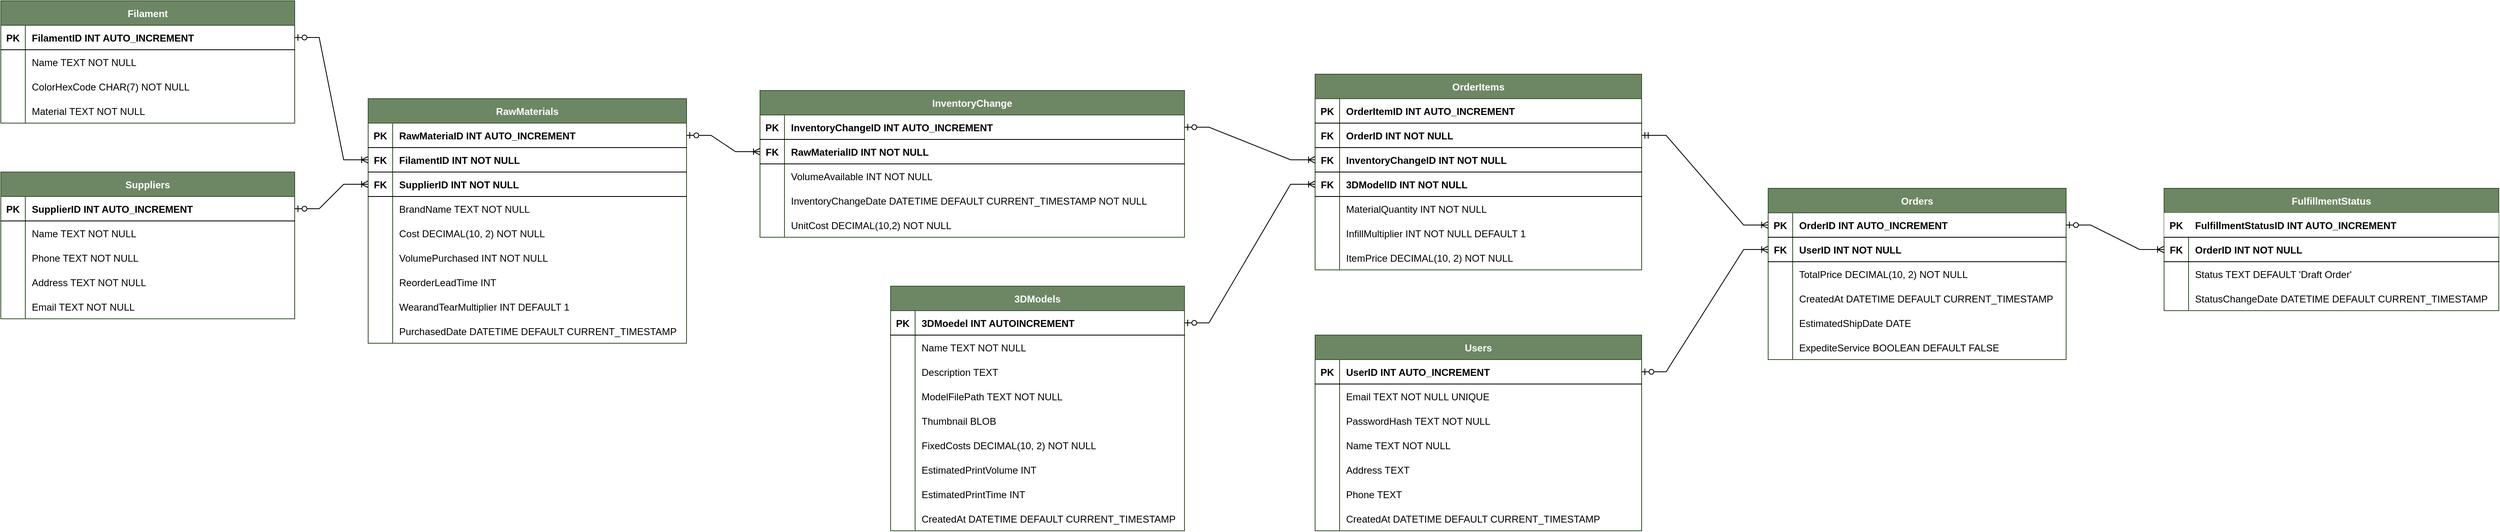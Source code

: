 <mxfile version="26.2.2">
  <diagram name="Page-1" id="4ywuuWIlY_nn5ueYfC8J">
    <mxGraphModel dx="4087" dy="650" grid="1" gridSize="10" guides="1" tooltips="1" connect="1" arrows="1" fold="1" page="1" pageScale="1" pageWidth="3200" pageHeight="900" background="none" math="0" shadow="0" adaptiveColors="simple">
      <root>
        <mxCell id="0" />
        <mxCell id="1" parent="0" />
        <mxCell id="GKi2xheajoQ0KvLYLPQ6-1" value="Users" style="shape=table;startSize=30;container=1;collapsible=1;childLayout=tableLayout;fixedRows=1;rowLines=0;fontStyle=1;align=center;resizeLast=1;labelBackgroundColor=none;fillColor=#6d8764;fontColor=#ffffff;strokeColor=#3A5431;" parent="1" vertex="1">
          <mxGeometry x="-1520" y="530" width="400" height="240" as="geometry" />
        </mxCell>
        <mxCell id="GKi2xheajoQ0KvLYLPQ6-2" value="" style="shape=tableRow;horizontal=0;startSize=0;swimlaneHead=0;swimlaneBody=0;fillColor=none;collapsible=0;dropTarget=0;points=[[0,0.5],[1,0.5]];portConstraint=eastwest;top=0;left=0;right=0;bottom=1;labelBackgroundColor=none;" parent="GKi2xheajoQ0KvLYLPQ6-1" vertex="1">
          <mxGeometry y="30" width="400" height="30" as="geometry" />
        </mxCell>
        <mxCell id="GKi2xheajoQ0KvLYLPQ6-3" value="PK" style="shape=partialRectangle;overflow=hidden;connectable=0;fillColor=none;top=0;left=0;bottom=0;right=0;fontStyle=1;labelBackgroundColor=none;" parent="GKi2xheajoQ0KvLYLPQ6-2" vertex="1">
          <mxGeometry width="30" height="30" as="geometry">
            <mxRectangle width="30" height="30" as="alternateBounds" />
          </mxGeometry>
        </mxCell>
        <mxCell id="GKi2xheajoQ0KvLYLPQ6-4" value="UserID INT AUTO_INCREMENT" style="shape=partialRectangle;overflow=hidden;connectable=0;fillColor=none;align=left;top=0;left=0;bottom=0;right=0;spacingLeft=6;fontStyle=1;labelBackgroundColor=none;" parent="GKi2xheajoQ0KvLYLPQ6-2" vertex="1">
          <mxGeometry x="30" width="370" height="30" as="geometry">
            <mxRectangle width="370" height="30" as="alternateBounds" />
          </mxGeometry>
        </mxCell>
        <mxCell id="GKi2xheajoQ0KvLYLPQ6-5" value="" style="shape=tableRow;horizontal=0;startSize=0;swimlaneHead=0;swimlaneBody=0;fillColor=none;collapsible=0;dropTarget=0;points=[[0,0.5],[1,0.5]];portConstraint=eastwest;top=0;left=0;right=0;bottom=0;labelBackgroundColor=none;" parent="GKi2xheajoQ0KvLYLPQ6-1" vertex="1">
          <mxGeometry y="60" width="400" height="30" as="geometry" />
        </mxCell>
        <mxCell id="GKi2xheajoQ0KvLYLPQ6-6" value="" style="shape=partialRectangle;overflow=hidden;connectable=0;fillColor=none;top=0;left=0;bottom=0;right=0;labelBackgroundColor=none;" parent="GKi2xheajoQ0KvLYLPQ6-5" vertex="1">
          <mxGeometry width="30" height="30" as="geometry">
            <mxRectangle width="30" height="30" as="alternateBounds" />
          </mxGeometry>
        </mxCell>
        <mxCell id="GKi2xheajoQ0KvLYLPQ6-7" value="Email TEXT NOT NULL UNIQUE" style="shape=partialRectangle;overflow=hidden;connectable=0;fillColor=none;align=left;top=0;left=0;bottom=0;right=0;spacingLeft=6;labelBackgroundColor=none;" parent="GKi2xheajoQ0KvLYLPQ6-5" vertex="1">
          <mxGeometry x="30" width="370" height="30" as="geometry">
            <mxRectangle width="370" height="30" as="alternateBounds" />
          </mxGeometry>
        </mxCell>
        <mxCell id="GKi2xheajoQ0KvLYLPQ6-8" value="" style="shape=tableRow;horizontal=0;startSize=0;swimlaneHead=0;swimlaneBody=0;fillColor=none;collapsible=0;dropTarget=0;points=[[0,0.5],[1,0.5]];portConstraint=eastwest;top=0;left=0;right=0;bottom=0;labelBackgroundColor=none;" parent="GKi2xheajoQ0KvLYLPQ6-1" vertex="1">
          <mxGeometry y="90" width="400" height="30" as="geometry" />
        </mxCell>
        <mxCell id="GKi2xheajoQ0KvLYLPQ6-9" value="" style="shape=partialRectangle;overflow=hidden;connectable=0;fillColor=none;top=0;left=0;bottom=0;right=0;labelBackgroundColor=none;" parent="GKi2xheajoQ0KvLYLPQ6-8" vertex="1">
          <mxGeometry width="30" height="30" as="geometry">
            <mxRectangle width="30" height="30" as="alternateBounds" />
          </mxGeometry>
        </mxCell>
        <mxCell id="GKi2xheajoQ0KvLYLPQ6-10" value="PasswordHash TEXT NOT NULL" style="shape=partialRectangle;overflow=hidden;connectable=0;fillColor=none;align=left;top=0;left=0;bottom=0;right=0;spacingLeft=6;labelBackgroundColor=none;" parent="GKi2xheajoQ0KvLYLPQ6-8" vertex="1">
          <mxGeometry x="30" width="370" height="30" as="geometry">
            <mxRectangle width="370" height="30" as="alternateBounds" />
          </mxGeometry>
        </mxCell>
        <mxCell id="GKi2xheajoQ0KvLYLPQ6-11" value="" style="shape=tableRow;horizontal=0;startSize=0;swimlaneHead=0;swimlaneBody=0;fillColor=none;collapsible=0;dropTarget=0;points=[[0,0.5],[1,0.5]];portConstraint=eastwest;top=0;left=0;right=0;bottom=0;labelBackgroundColor=none;" parent="GKi2xheajoQ0KvLYLPQ6-1" vertex="1">
          <mxGeometry y="120" width="400" height="30" as="geometry" />
        </mxCell>
        <mxCell id="GKi2xheajoQ0KvLYLPQ6-12" value="" style="shape=partialRectangle;overflow=hidden;connectable=0;fillColor=none;top=0;left=0;bottom=0;right=0;labelBackgroundColor=none;" parent="GKi2xheajoQ0KvLYLPQ6-11" vertex="1">
          <mxGeometry width="30" height="30" as="geometry">
            <mxRectangle width="30" height="30" as="alternateBounds" />
          </mxGeometry>
        </mxCell>
        <mxCell id="GKi2xheajoQ0KvLYLPQ6-13" value="Name TEXT NOT NULL" style="shape=partialRectangle;overflow=hidden;connectable=0;fillColor=none;align=left;top=0;left=0;bottom=0;right=0;spacingLeft=6;labelBackgroundColor=none;" parent="GKi2xheajoQ0KvLYLPQ6-11" vertex="1">
          <mxGeometry x="30" width="370" height="30" as="geometry">
            <mxRectangle width="370" height="30" as="alternateBounds" />
          </mxGeometry>
        </mxCell>
        <mxCell id="GKi2xheajoQ0KvLYLPQ6-14" value="" style="shape=tableRow;horizontal=0;startSize=0;swimlaneHead=0;swimlaneBody=0;fillColor=none;collapsible=0;dropTarget=0;points=[[0,0.5],[1,0.5]];portConstraint=eastwest;top=0;left=0;right=0;bottom=0;labelBackgroundColor=none;" parent="GKi2xheajoQ0KvLYLPQ6-1" vertex="1">
          <mxGeometry y="150" width="400" height="30" as="geometry" />
        </mxCell>
        <mxCell id="GKi2xheajoQ0KvLYLPQ6-15" value="" style="shape=partialRectangle;overflow=hidden;connectable=0;fillColor=none;top=0;left=0;bottom=0;right=0;labelBackgroundColor=none;" parent="GKi2xheajoQ0KvLYLPQ6-14" vertex="1">
          <mxGeometry width="30" height="30" as="geometry">
            <mxRectangle width="30" height="30" as="alternateBounds" />
          </mxGeometry>
        </mxCell>
        <mxCell id="GKi2xheajoQ0KvLYLPQ6-16" value="Address TEXT" style="shape=partialRectangle;overflow=hidden;connectable=0;fillColor=none;align=left;top=0;left=0;bottom=0;right=0;spacingLeft=6;labelBackgroundColor=none;" parent="GKi2xheajoQ0KvLYLPQ6-14" vertex="1">
          <mxGeometry x="30" width="370" height="30" as="geometry">
            <mxRectangle width="370" height="30" as="alternateBounds" />
          </mxGeometry>
        </mxCell>
        <mxCell id="GKi2xheajoQ0KvLYLPQ6-17" value="" style="shape=tableRow;horizontal=0;startSize=0;swimlaneHead=0;swimlaneBody=0;fillColor=none;collapsible=0;dropTarget=0;points=[[0,0.5],[1,0.5]];portConstraint=eastwest;top=0;left=0;right=0;bottom=0;labelBackgroundColor=none;" parent="GKi2xheajoQ0KvLYLPQ6-1" vertex="1">
          <mxGeometry y="180" width="400" height="30" as="geometry" />
        </mxCell>
        <mxCell id="GKi2xheajoQ0KvLYLPQ6-18" value="" style="shape=partialRectangle;overflow=hidden;connectable=0;fillColor=none;top=0;left=0;bottom=0;right=0;labelBackgroundColor=none;" parent="GKi2xheajoQ0KvLYLPQ6-17" vertex="1">
          <mxGeometry width="30" height="30" as="geometry">
            <mxRectangle width="30" height="30" as="alternateBounds" />
          </mxGeometry>
        </mxCell>
        <mxCell id="GKi2xheajoQ0KvLYLPQ6-19" value="Phone TEXT" style="shape=partialRectangle;overflow=hidden;connectable=0;fillColor=none;align=left;top=0;left=0;bottom=0;right=0;spacingLeft=6;labelBackgroundColor=none;" parent="GKi2xheajoQ0KvLYLPQ6-17" vertex="1">
          <mxGeometry x="30" width="370" height="30" as="geometry">
            <mxRectangle width="370" height="30" as="alternateBounds" />
          </mxGeometry>
        </mxCell>
        <mxCell id="GKi2xheajoQ0KvLYLPQ6-20" value="" style="shape=tableRow;horizontal=0;startSize=0;swimlaneHead=0;swimlaneBody=0;fillColor=none;collapsible=0;dropTarget=0;points=[[0,0.5],[1,0.5]];portConstraint=eastwest;top=0;left=0;right=0;bottom=0;labelBackgroundColor=none;" parent="GKi2xheajoQ0KvLYLPQ6-1" vertex="1">
          <mxGeometry y="210" width="400" height="30" as="geometry" />
        </mxCell>
        <mxCell id="GKi2xheajoQ0KvLYLPQ6-21" value="" style="shape=partialRectangle;overflow=hidden;connectable=0;fillColor=none;top=0;left=0;bottom=0;right=0;labelBackgroundColor=none;" parent="GKi2xheajoQ0KvLYLPQ6-20" vertex="1">
          <mxGeometry width="30" height="30" as="geometry">
            <mxRectangle width="30" height="30" as="alternateBounds" />
          </mxGeometry>
        </mxCell>
        <mxCell id="GKi2xheajoQ0KvLYLPQ6-22" value="CreatedAt DATETIME DEFAULT CURRENT_TIMESTAMP" style="shape=partialRectangle;overflow=hidden;connectable=0;fillColor=none;align=left;top=0;left=0;bottom=0;right=0;spacingLeft=6;labelBackgroundColor=none;" parent="GKi2xheajoQ0KvLYLPQ6-20" vertex="1">
          <mxGeometry x="30" width="370" height="30" as="geometry">
            <mxRectangle width="370" height="30" as="alternateBounds" />
          </mxGeometry>
        </mxCell>
        <mxCell id="GKi2xheajoQ0KvLYLPQ6-23" value="3DModels" style="shape=table;startSize=30;container=1;collapsible=1;childLayout=tableLayout;fixedRows=1;rowLines=0;fontStyle=1;align=center;resizeLast=1;labelBackgroundColor=none;fillColor=#6d8764;fontColor=#ffffff;strokeColor=#3A5431;" parent="1" vertex="1">
          <mxGeometry x="-2040" y="470" width="360" height="300" as="geometry" />
        </mxCell>
        <mxCell id="GKi2xheajoQ0KvLYLPQ6-24" value="" style="shape=tableRow;horizontal=0;startSize=0;swimlaneHead=0;swimlaneBody=0;fillColor=none;collapsible=0;dropTarget=0;points=[[0,0.5],[1,0.5]];portConstraint=eastwest;top=0;left=0;right=0;bottom=1;labelBackgroundColor=none;" parent="GKi2xheajoQ0KvLYLPQ6-23" vertex="1">
          <mxGeometry y="30" width="360" height="30" as="geometry" />
        </mxCell>
        <mxCell id="GKi2xheajoQ0KvLYLPQ6-25" value="PK" style="shape=partialRectangle;overflow=hidden;connectable=0;fillColor=none;top=0;left=0;bottom=0;right=0;fontStyle=1;labelBackgroundColor=none;" parent="GKi2xheajoQ0KvLYLPQ6-24" vertex="1">
          <mxGeometry width="30" height="30" as="geometry">
            <mxRectangle width="30" height="30" as="alternateBounds" />
          </mxGeometry>
        </mxCell>
        <mxCell id="GKi2xheajoQ0KvLYLPQ6-26" value="3DMoedel INT AUTOINCREMENT" style="shape=partialRectangle;overflow=hidden;connectable=0;fillColor=none;align=left;top=0;left=0;bottom=0;right=0;spacingLeft=6;fontStyle=1;labelBackgroundColor=none;" parent="GKi2xheajoQ0KvLYLPQ6-24" vertex="1">
          <mxGeometry x="30" width="330" height="30" as="geometry">
            <mxRectangle width="330" height="30" as="alternateBounds" />
          </mxGeometry>
        </mxCell>
        <mxCell id="GKi2xheajoQ0KvLYLPQ6-27" value="" style="shape=tableRow;horizontal=0;startSize=0;swimlaneHead=0;swimlaneBody=0;fillColor=none;collapsible=0;dropTarget=0;points=[[0,0.5],[1,0.5]];portConstraint=eastwest;top=0;left=0;right=0;bottom=0;labelBackgroundColor=none;" parent="GKi2xheajoQ0KvLYLPQ6-23" vertex="1">
          <mxGeometry y="60" width="360" height="30" as="geometry" />
        </mxCell>
        <mxCell id="GKi2xheajoQ0KvLYLPQ6-28" value="" style="shape=partialRectangle;overflow=hidden;connectable=0;fillColor=none;top=0;left=0;bottom=0;right=0;labelBackgroundColor=none;" parent="GKi2xheajoQ0KvLYLPQ6-27" vertex="1">
          <mxGeometry width="30" height="30" as="geometry">
            <mxRectangle width="30" height="30" as="alternateBounds" />
          </mxGeometry>
        </mxCell>
        <mxCell id="GKi2xheajoQ0KvLYLPQ6-29" value="Name TEXT NOT NULL" style="shape=partialRectangle;overflow=hidden;connectable=0;fillColor=none;align=left;top=0;left=0;bottom=0;right=0;spacingLeft=6;labelBackgroundColor=none;" parent="GKi2xheajoQ0KvLYLPQ6-27" vertex="1">
          <mxGeometry x="30" width="330" height="30" as="geometry">
            <mxRectangle width="330" height="30" as="alternateBounds" />
          </mxGeometry>
        </mxCell>
        <mxCell id="GKi2xheajoQ0KvLYLPQ6-30" value="" style="shape=tableRow;horizontal=0;startSize=0;swimlaneHead=0;swimlaneBody=0;fillColor=none;collapsible=0;dropTarget=0;points=[[0,0.5],[1,0.5]];portConstraint=eastwest;top=0;left=0;right=0;bottom=0;labelBackgroundColor=none;" parent="GKi2xheajoQ0KvLYLPQ6-23" vertex="1">
          <mxGeometry y="90" width="360" height="30" as="geometry" />
        </mxCell>
        <mxCell id="GKi2xheajoQ0KvLYLPQ6-31" value="" style="shape=partialRectangle;overflow=hidden;connectable=0;fillColor=none;top=0;left=0;bottom=0;right=0;labelBackgroundColor=none;" parent="GKi2xheajoQ0KvLYLPQ6-30" vertex="1">
          <mxGeometry width="30" height="30" as="geometry">
            <mxRectangle width="30" height="30" as="alternateBounds" />
          </mxGeometry>
        </mxCell>
        <mxCell id="GKi2xheajoQ0KvLYLPQ6-32" value="Description TEXT" style="shape=partialRectangle;overflow=hidden;connectable=0;fillColor=none;align=left;top=0;left=0;bottom=0;right=0;spacingLeft=6;labelBackgroundColor=none;" parent="GKi2xheajoQ0KvLYLPQ6-30" vertex="1">
          <mxGeometry x="30" width="330" height="30" as="geometry">
            <mxRectangle width="330" height="30" as="alternateBounds" />
          </mxGeometry>
        </mxCell>
        <mxCell id="GKi2xheajoQ0KvLYLPQ6-33" value="" style="shape=tableRow;horizontal=0;startSize=0;swimlaneHead=0;swimlaneBody=0;fillColor=none;collapsible=0;dropTarget=0;points=[[0,0.5],[1,0.5]];portConstraint=eastwest;top=0;left=0;right=0;bottom=0;labelBackgroundColor=none;" parent="GKi2xheajoQ0KvLYLPQ6-23" vertex="1">
          <mxGeometry y="120" width="360" height="30" as="geometry" />
        </mxCell>
        <mxCell id="GKi2xheajoQ0KvLYLPQ6-34" value="" style="shape=partialRectangle;overflow=hidden;connectable=0;fillColor=none;top=0;left=0;bottom=0;right=0;labelBackgroundColor=none;" parent="GKi2xheajoQ0KvLYLPQ6-33" vertex="1">
          <mxGeometry width="30" height="30" as="geometry">
            <mxRectangle width="30" height="30" as="alternateBounds" />
          </mxGeometry>
        </mxCell>
        <mxCell id="GKi2xheajoQ0KvLYLPQ6-35" value="ModelFilePath TEXT NOT NULL" style="shape=partialRectangle;overflow=hidden;connectable=0;fillColor=none;align=left;top=0;left=0;bottom=0;right=0;spacingLeft=6;labelBackgroundColor=none;" parent="GKi2xheajoQ0KvLYLPQ6-33" vertex="1">
          <mxGeometry x="30" width="330" height="30" as="geometry">
            <mxRectangle width="330" height="30" as="alternateBounds" />
          </mxGeometry>
        </mxCell>
        <mxCell id="GKi2xheajoQ0KvLYLPQ6-36" value="" style="shape=tableRow;horizontal=0;startSize=0;swimlaneHead=0;swimlaneBody=0;fillColor=none;collapsible=0;dropTarget=0;points=[[0,0.5],[1,0.5]];portConstraint=eastwest;top=0;left=0;right=0;bottom=0;labelBackgroundColor=none;" parent="GKi2xheajoQ0KvLYLPQ6-23" vertex="1">
          <mxGeometry y="150" width="360" height="30" as="geometry" />
        </mxCell>
        <mxCell id="GKi2xheajoQ0KvLYLPQ6-37" value="" style="shape=partialRectangle;overflow=hidden;connectable=0;fillColor=none;top=0;left=0;bottom=0;right=0;labelBackgroundColor=none;" parent="GKi2xheajoQ0KvLYLPQ6-36" vertex="1">
          <mxGeometry width="30" height="30" as="geometry">
            <mxRectangle width="30" height="30" as="alternateBounds" />
          </mxGeometry>
        </mxCell>
        <mxCell id="GKi2xheajoQ0KvLYLPQ6-38" value="Thumbnail BLOB" style="shape=partialRectangle;overflow=hidden;connectable=0;fillColor=none;align=left;top=0;left=0;bottom=0;right=0;spacingLeft=6;labelBackgroundColor=none;" parent="GKi2xheajoQ0KvLYLPQ6-36" vertex="1">
          <mxGeometry x="30" width="330" height="30" as="geometry">
            <mxRectangle width="330" height="30" as="alternateBounds" />
          </mxGeometry>
        </mxCell>
        <mxCell id="GKi2xheajoQ0KvLYLPQ6-39" value="" style="shape=tableRow;horizontal=0;startSize=0;swimlaneHead=0;swimlaneBody=0;fillColor=none;collapsible=0;dropTarget=0;points=[[0,0.5],[1,0.5]];portConstraint=eastwest;top=0;left=0;right=0;bottom=0;labelBackgroundColor=none;" parent="GKi2xheajoQ0KvLYLPQ6-23" vertex="1">
          <mxGeometry y="180" width="360" height="30" as="geometry" />
        </mxCell>
        <mxCell id="GKi2xheajoQ0KvLYLPQ6-40" value="" style="shape=partialRectangle;overflow=hidden;connectable=0;fillColor=none;top=0;left=0;bottom=0;right=0;labelBackgroundColor=none;" parent="GKi2xheajoQ0KvLYLPQ6-39" vertex="1">
          <mxGeometry width="30" height="30" as="geometry">
            <mxRectangle width="30" height="30" as="alternateBounds" />
          </mxGeometry>
        </mxCell>
        <mxCell id="GKi2xheajoQ0KvLYLPQ6-41" value="FixedCosts DECIMAL(10, 2) NOT NULL" style="shape=partialRectangle;overflow=hidden;connectable=0;fillColor=none;align=left;top=0;left=0;bottom=0;right=0;spacingLeft=6;labelBackgroundColor=none;" parent="GKi2xheajoQ0KvLYLPQ6-39" vertex="1">
          <mxGeometry x="30" width="330" height="30" as="geometry">
            <mxRectangle width="330" height="30" as="alternateBounds" />
          </mxGeometry>
        </mxCell>
        <mxCell id="GKi2xheajoQ0KvLYLPQ6-42" value="" style="shape=tableRow;horizontal=0;startSize=0;swimlaneHead=0;swimlaneBody=0;fillColor=none;collapsible=0;dropTarget=0;points=[[0,0.5],[1,0.5]];portConstraint=eastwest;top=0;left=0;right=0;bottom=0;labelBackgroundColor=none;" parent="GKi2xheajoQ0KvLYLPQ6-23" vertex="1">
          <mxGeometry y="210" width="360" height="30" as="geometry" />
        </mxCell>
        <mxCell id="GKi2xheajoQ0KvLYLPQ6-43" value="" style="shape=partialRectangle;overflow=hidden;connectable=0;fillColor=none;top=0;left=0;bottom=0;right=0;labelBackgroundColor=none;" parent="GKi2xheajoQ0KvLYLPQ6-42" vertex="1">
          <mxGeometry width="30" height="30" as="geometry">
            <mxRectangle width="30" height="30" as="alternateBounds" />
          </mxGeometry>
        </mxCell>
        <mxCell id="GKi2xheajoQ0KvLYLPQ6-44" value="EstimatedPrintVolume INT" style="shape=partialRectangle;overflow=hidden;connectable=0;fillColor=none;align=left;top=0;left=0;bottom=0;right=0;spacingLeft=6;labelBackgroundColor=none;" parent="GKi2xheajoQ0KvLYLPQ6-42" vertex="1">
          <mxGeometry x="30" width="330" height="30" as="geometry">
            <mxRectangle width="330" height="30" as="alternateBounds" />
          </mxGeometry>
        </mxCell>
        <mxCell id="nJUbFS_nxapTu_IIHkvS-12" style="shape=tableRow;horizontal=0;startSize=0;swimlaneHead=0;swimlaneBody=0;fillColor=none;collapsible=0;dropTarget=0;points=[[0,0.5],[1,0.5]];portConstraint=eastwest;top=0;left=0;right=0;bottom=0;labelBackgroundColor=none;" vertex="1" parent="GKi2xheajoQ0KvLYLPQ6-23">
          <mxGeometry y="240" width="360" height="30" as="geometry" />
        </mxCell>
        <mxCell id="nJUbFS_nxapTu_IIHkvS-13" style="shape=partialRectangle;overflow=hidden;connectable=0;fillColor=none;top=0;left=0;bottom=0;right=0;labelBackgroundColor=none;" vertex="1" parent="nJUbFS_nxapTu_IIHkvS-12">
          <mxGeometry width="30" height="30" as="geometry">
            <mxRectangle width="30" height="30" as="alternateBounds" />
          </mxGeometry>
        </mxCell>
        <mxCell id="nJUbFS_nxapTu_IIHkvS-14" value="EstimatedPrintTime INT" style="shape=partialRectangle;overflow=hidden;connectable=0;fillColor=none;align=left;top=0;left=0;bottom=0;right=0;spacingLeft=6;labelBackgroundColor=none;" vertex="1" parent="nJUbFS_nxapTu_IIHkvS-12">
          <mxGeometry x="30" width="330" height="30" as="geometry">
            <mxRectangle width="330" height="30" as="alternateBounds" />
          </mxGeometry>
        </mxCell>
        <mxCell id="GKi2xheajoQ0KvLYLPQ6-45" value="" style="shape=tableRow;horizontal=0;startSize=0;swimlaneHead=0;swimlaneBody=0;fillColor=none;collapsible=0;dropTarget=0;points=[[0,0.5],[1,0.5]];portConstraint=eastwest;top=0;left=0;right=0;bottom=0;labelBackgroundColor=none;" parent="GKi2xheajoQ0KvLYLPQ6-23" vertex="1">
          <mxGeometry y="270" width="360" height="30" as="geometry" />
        </mxCell>
        <mxCell id="GKi2xheajoQ0KvLYLPQ6-46" value="" style="shape=partialRectangle;overflow=hidden;connectable=0;fillColor=none;top=0;left=0;bottom=0;right=0;labelBackgroundColor=none;" parent="GKi2xheajoQ0KvLYLPQ6-45" vertex="1">
          <mxGeometry width="30" height="30" as="geometry">
            <mxRectangle width="30" height="30" as="alternateBounds" />
          </mxGeometry>
        </mxCell>
        <mxCell id="GKi2xheajoQ0KvLYLPQ6-47" value="CreatedAt DATETIME DEFAULT CURRENT_TIMESTAMP" style="shape=partialRectangle;overflow=hidden;connectable=0;fillColor=none;align=left;top=0;left=0;bottom=0;right=0;spacingLeft=6;labelBackgroundColor=none;" parent="GKi2xheajoQ0KvLYLPQ6-45" vertex="1">
          <mxGeometry x="30" width="330" height="30" as="geometry">
            <mxRectangle width="330" height="30" as="alternateBounds" />
          </mxGeometry>
        </mxCell>
        <mxCell id="GKi2xheajoQ0KvLYLPQ6-64" value="Filament" style="shape=table;startSize=30;container=1;collapsible=1;childLayout=tableLayout;fixedRows=1;rowLines=0;fontStyle=1;align=center;resizeLast=1;labelBackgroundColor=none;fillColor=#6d8764;fontColor=#ffffff;strokeColor=#3A5431;" parent="1" vertex="1">
          <mxGeometry x="-3130" y="120" width="360" height="150" as="geometry" />
        </mxCell>
        <mxCell id="GKi2xheajoQ0KvLYLPQ6-68" value="" style="shape=tableRow;horizontal=0;startSize=0;swimlaneHead=0;swimlaneBody=0;fillColor=none;collapsible=0;dropTarget=0;points=[[0,0.5],[1,0.5]];portConstraint=eastwest;top=0;left=0;right=0;bottom=1;labelBackgroundColor=none;" parent="GKi2xheajoQ0KvLYLPQ6-64" vertex="1">
          <mxGeometry y="30" width="360" height="30" as="geometry" />
        </mxCell>
        <mxCell id="GKi2xheajoQ0KvLYLPQ6-69" value="PK" style="shape=partialRectangle;overflow=hidden;connectable=0;fillColor=none;top=0;left=0;bottom=0;right=0;fontStyle=1;labelBackgroundColor=none;" parent="GKi2xheajoQ0KvLYLPQ6-68" vertex="1">
          <mxGeometry width="30" height="30" as="geometry">
            <mxRectangle width="30" height="30" as="alternateBounds" />
          </mxGeometry>
        </mxCell>
        <mxCell id="GKi2xheajoQ0KvLYLPQ6-70" value="FilamentID INT AUTO_INCREMENT" style="shape=partialRectangle;overflow=hidden;connectable=0;fillColor=none;align=left;top=0;left=0;bottom=0;right=0;spacingLeft=6;fontStyle=1;labelBackgroundColor=none;" parent="GKi2xheajoQ0KvLYLPQ6-68" vertex="1">
          <mxGeometry x="30" width="330" height="30" as="geometry">
            <mxRectangle width="330" height="30" as="alternateBounds" />
          </mxGeometry>
        </mxCell>
        <mxCell id="GKi2xheajoQ0KvLYLPQ6-71" value="" style="shape=tableRow;horizontal=0;startSize=0;swimlaneHead=0;swimlaneBody=0;fillColor=none;collapsible=0;dropTarget=0;points=[[0,0.5],[1,0.5]];portConstraint=eastwest;top=0;left=0;right=0;bottom=0;labelBackgroundColor=none;" parent="GKi2xheajoQ0KvLYLPQ6-64" vertex="1">
          <mxGeometry y="60" width="360" height="30" as="geometry" />
        </mxCell>
        <mxCell id="GKi2xheajoQ0KvLYLPQ6-72" value="" style="shape=partialRectangle;overflow=hidden;connectable=0;fillColor=none;top=0;left=0;bottom=0;right=0;labelBackgroundColor=none;" parent="GKi2xheajoQ0KvLYLPQ6-71" vertex="1">
          <mxGeometry width="30" height="30" as="geometry">
            <mxRectangle width="30" height="30" as="alternateBounds" />
          </mxGeometry>
        </mxCell>
        <mxCell id="GKi2xheajoQ0KvLYLPQ6-73" value="Name TEXT NOT NULL" style="shape=partialRectangle;overflow=hidden;connectable=0;fillColor=none;align=left;top=0;left=0;bottom=0;right=0;spacingLeft=6;labelBackgroundColor=none;" parent="GKi2xheajoQ0KvLYLPQ6-71" vertex="1">
          <mxGeometry x="30" width="330" height="30" as="geometry">
            <mxRectangle width="330" height="30" as="alternateBounds" />
          </mxGeometry>
        </mxCell>
        <mxCell id="GKi2xheajoQ0KvLYLPQ6-74" value="" style="shape=tableRow;horizontal=0;startSize=0;swimlaneHead=0;swimlaneBody=0;fillColor=none;collapsible=0;dropTarget=0;points=[[0,0.5],[1,0.5]];portConstraint=eastwest;top=0;left=0;right=0;bottom=0;labelBackgroundColor=none;" parent="GKi2xheajoQ0KvLYLPQ6-64" vertex="1">
          <mxGeometry y="90" width="360" height="30" as="geometry" />
        </mxCell>
        <mxCell id="GKi2xheajoQ0KvLYLPQ6-75" value="" style="shape=partialRectangle;overflow=hidden;connectable=0;fillColor=none;top=0;left=0;bottom=0;right=0;labelBackgroundColor=none;" parent="GKi2xheajoQ0KvLYLPQ6-74" vertex="1">
          <mxGeometry width="30" height="30" as="geometry">
            <mxRectangle width="30" height="30" as="alternateBounds" />
          </mxGeometry>
        </mxCell>
        <mxCell id="GKi2xheajoQ0KvLYLPQ6-76" value="ColorHexCode CHAR(7) NOT NULL" style="shape=partialRectangle;overflow=hidden;connectable=0;fillColor=none;align=left;top=0;left=0;bottom=0;right=0;spacingLeft=6;labelBackgroundColor=none;" parent="GKi2xheajoQ0KvLYLPQ6-74" vertex="1">
          <mxGeometry x="30" width="330" height="30" as="geometry">
            <mxRectangle width="330" height="30" as="alternateBounds" />
          </mxGeometry>
        </mxCell>
        <mxCell id="nJUbFS_nxapTu_IIHkvS-4" style="shape=tableRow;horizontal=0;startSize=0;swimlaneHead=0;swimlaneBody=0;fillColor=none;collapsible=0;dropTarget=0;points=[[0,0.5],[1,0.5]];portConstraint=eastwest;top=0;left=0;right=0;bottom=0;labelBackgroundColor=none;" vertex="1" parent="GKi2xheajoQ0KvLYLPQ6-64">
          <mxGeometry y="120" width="360" height="30" as="geometry" />
        </mxCell>
        <mxCell id="nJUbFS_nxapTu_IIHkvS-5" style="shape=partialRectangle;overflow=hidden;connectable=0;fillColor=none;top=0;left=0;bottom=0;right=0;labelBackgroundColor=none;" vertex="1" parent="nJUbFS_nxapTu_IIHkvS-4">
          <mxGeometry width="30" height="30" as="geometry">
            <mxRectangle width="30" height="30" as="alternateBounds" />
          </mxGeometry>
        </mxCell>
        <mxCell id="nJUbFS_nxapTu_IIHkvS-6" value="Material TEXT NOT NULL" style="shape=partialRectangle;overflow=hidden;connectable=0;fillColor=none;align=left;top=0;left=0;bottom=0;right=0;spacingLeft=6;labelBackgroundColor=none;" vertex="1" parent="nJUbFS_nxapTu_IIHkvS-4">
          <mxGeometry x="30" width="330" height="30" as="geometry">
            <mxRectangle width="330" height="30" as="alternateBounds" />
          </mxGeometry>
        </mxCell>
        <mxCell id="GKi2xheajoQ0KvLYLPQ6-80" value="InventoryChange" style="shape=table;startSize=30;container=1;collapsible=1;childLayout=tableLayout;fixedRows=1;rowLines=0;fontStyle=1;align=center;resizeLast=1;labelBackgroundColor=none;fillColor=#6d8764;fontColor=#ffffff;strokeColor=#3A5431;" parent="1" vertex="1">
          <mxGeometry x="-2200" y="230" width="520" height="180" as="geometry" />
        </mxCell>
        <mxCell id="GKi2xheajoQ0KvLYLPQ6-87" value="" style="shape=tableRow;horizontal=0;startSize=0;swimlaneHead=0;swimlaneBody=0;fillColor=none;collapsible=0;dropTarget=0;points=[[0,0.5],[1,0.5]];portConstraint=eastwest;top=0;left=0;right=0;bottom=1;labelBackgroundColor=none;" parent="GKi2xheajoQ0KvLYLPQ6-80" vertex="1">
          <mxGeometry y="30" width="520" height="30" as="geometry" />
        </mxCell>
        <mxCell id="GKi2xheajoQ0KvLYLPQ6-88" value="PK" style="shape=partialRectangle;overflow=hidden;connectable=0;fillColor=none;top=0;left=0;bottom=0;right=0;fontStyle=1;labelBackgroundColor=none;" parent="GKi2xheajoQ0KvLYLPQ6-87" vertex="1">
          <mxGeometry width="30" height="30" as="geometry">
            <mxRectangle width="30" height="30" as="alternateBounds" />
          </mxGeometry>
        </mxCell>
        <mxCell id="GKi2xheajoQ0KvLYLPQ6-89" value="InventoryChangeID INT AUTO_INCREMENT" style="shape=partialRectangle;overflow=hidden;connectable=0;fillColor=none;align=left;top=0;left=0;bottom=0;right=0;spacingLeft=6;fontStyle=1;labelBackgroundColor=none;" parent="GKi2xheajoQ0KvLYLPQ6-87" vertex="1">
          <mxGeometry x="30" width="490" height="30" as="geometry">
            <mxRectangle width="490" height="30" as="alternateBounds" />
          </mxGeometry>
        </mxCell>
        <mxCell id="GKi2xheajoQ0KvLYLPQ6-170" style="shape=tableRow;horizontal=0;startSize=0;swimlaneHead=0;swimlaneBody=0;fillColor=none;collapsible=0;dropTarget=0;points=[[0,0.5],[1,0.5]];portConstraint=eastwest;top=0;left=0;right=0;bottom=1;labelBackgroundColor=none;" parent="GKi2xheajoQ0KvLYLPQ6-80" vertex="1">
          <mxGeometry y="60" width="520" height="30" as="geometry" />
        </mxCell>
        <mxCell id="GKi2xheajoQ0KvLYLPQ6-171" value="FK" style="shape=partialRectangle;overflow=hidden;connectable=0;fillColor=none;top=0;left=0;bottom=0;right=0;fontStyle=1;labelBackgroundColor=none;" parent="GKi2xheajoQ0KvLYLPQ6-170" vertex="1">
          <mxGeometry width="30" height="30" as="geometry">
            <mxRectangle width="30" height="30" as="alternateBounds" />
          </mxGeometry>
        </mxCell>
        <mxCell id="GKi2xheajoQ0KvLYLPQ6-172" value="RawMaterialID INT NOT NULL" style="shape=partialRectangle;overflow=hidden;connectable=0;fillColor=none;align=left;top=0;left=0;bottom=0;right=0;spacingLeft=6;fontStyle=1;labelBackgroundColor=none;" parent="GKi2xheajoQ0KvLYLPQ6-170" vertex="1">
          <mxGeometry x="30" width="490" height="30" as="geometry">
            <mxRectangle width="490" height="30" as="alternateBounds" />
          </mxGeometry>
        </mxCell>
        <mxCell id="GKi2xheajoQ0KvLYLPQ6-90" value="" style="shape=tableRow;horizontal=0;startSize=0;swimlaneHead=0;swimlaneBody=0;fillColor=none;collapsible=0;dropTarget=0;points=[[0,0.5],[1,0.5]];portConstraint=eastwest;top=0;left=0;right=0;bottom=0;labelBackgroundColor=none;" parent="GKi2xheajoQ0KvLYLPQ6-80" vertex="1">
          <mxGeometry y="90" width="520" height="30" as="geometry" />
        </mxCell>
        <mxCell id="GKi2xheajoQ0KvLYLPQ6-91" value="" style="shape=partialRectangle;overflow=hidden;connectable=0;fillColor=none;top=0;left=0;bottom=0;right=0;labelBackgroundColor=none;" parent="GKi2xheajoQ0KvLYLPQ6-90" vertex="1">
          <mxGeometry width="30" height="30" as="geometry">
            <mxRectangle width="30" height="30" as="alternateBounds" />
          </mxGeometry>
        </mxCell>
        <mxCell id="GKi2xheajoQ0KvLYLPQ6-92" value="VolumeAvailable INT NOT NULL" style="shape=partialRectangle;overflow=hidden;connectable=0;fillColor=none;align=left;top=0;left=0;bottom=0;right=0;spacingLeft=6;labelBackgroundColor=none;" parent="GKi2xheajoQ0KvLYLPQ6-90" vertex="1">
          <mxGeometry x="30" width="490" height="30" as="geometry">
            <mxRectangle width="490" height="30" as="alternateBounds" />
          </mxGeometry>
        </mxCell>
        <mxCell id="GKi2xheajoQ0KvLYLPQ6-250" style="shape=tableRow;horizontal=0;startSize=0;swimlaneHead=0;swimlaneBody=0;fillColor=none;collapsible=0;dropTarget=0;points=[[0,0.5],[1,0.5]];portConstraint=eastwest;top=0;left=0;right=0;bottom=0;labelBackgroundColor=none;" parent="GKi2xheajoQ0KvLYLPQ6-80" vertex="1">
          <mxGeometry y="120" width="520" height="30" as="geometry" />
        </mxCell>
        <mxCell id="GKi2xheajoQ0KvLYLPQ6-251" style="shape=partialRectangle;overflow=hidden;connectable=0;fillColor=none;top=0;left=0;bottom=0;right=0;labelBackgroundColor=none;" parent="GKi2xheajoQ0KvLYLPQ6-250" vertex="1">
          <mxGeometry width="30" height="30" as="geometry">
            <mxRectangle width="30" height="30" as="alternateBounds" />
          </mxGeometry>
        </mxCell>
        <mxCell id="GKi2xheajoQ0KvLYLPQ6-252" value="InventoryChangeDate DATETIME DEFAULT CURRENT_TIMESTAMP NOT NULL" style="shape=partialRectangle;overflow=hidden;connectable=0;fillColor=none;align=left;top=0;left=0;bottom=0;right=0;spacingLeft=6;labelBackgroundColor=none;" parent="GKi2xheajoQ0KvLYLPQ6-250" vertex="1">
          <mxGeometry x="30" width="490" height="30" as="geometry">
            <mxRectangle width="490" height="30" as="alternateBounds" />
          </mxGeometry>
        </mxCell>
        <mxCell id="nJUbFS_nxapTu_IIHkvS-1" style="shape=tableRow;horizontal=0;startSize=0;swimlaneHead=0;swimlaneBody=0;fillColor=none;collapsible=0;dropTarget=0;points=[[0,0.5],[1,0.5]];portConstraint=eastwest;top=0;left=0;right=0;bottom=0;labelBackgroundColor=none;" vertex="1" parent="GKi2xheajoQ0KvLYLPQ6-80">
          <mxGeometry y="150" width="520" height="30" as="geometry" />
        </mxCell>
        <mxCell id="nJUbFS_nxapTu_IIHkvS-2" style="shape=partialRectangle;overflow=hidden;connectable=0;fillColor=none;top=0;left=0;bottom=0;right=0;labelBackgroundColor=none;" vertex="1" parent="nJUbFS_nxapTu_IIHkvS-1">
          <mxGeometry width="30" height="30" as="geometry">
            <mxRectangle width="30" height="30" as="alternateBounds" />
          </mxGeometry>
        </mxCell>
        <mxCell id="nJUbFS_nxapTu_IIHkvS-3" value="UnitCost DECIMAL(10,2) NOT NULL" style="shape=partialRectangle;overflow=hidden;connectable=0;fillColor=none;align=left;top=0;left=0;bottom=0;right=0;spacingLeft=6;labelBackgroundColor=none;" vertex="1" parent="nJUbFS_nxapTu_IIHkvS-1">
          <mxGeometry x="30" width="490" height="30" as="geometry">
            <mxRectangle width="490" height="30" as="alternateBounds" />
          </mxGeometry>
        </mxCell>
        <mxCell id="GKi2xheajoQ0KvLYLPQ6-99" value="Orders" style="shape=table;startSize=30;container=1;collapsible=1;childLayout=tableLayout;fixedRows=1;rowLines=0;fontStyle=1;align=center;resizeLast=1;labelBackgroundColor=none;fillColor=#6d8764;fontColor=#ffffff;strokeColor=#3A5431;" parent="1" vertex="1">
          <mxGeometry x="-965" y="350" width="365" height="210" as="geometry" />
        </mxCell>
        <mxCell id="GKi2xheajoQ0KvLYLPQ6-103" value="" style="shape=tableRow;horizontal=0;startSize=0;swimlaneHead=0;swimlaneBody=0;fillColor=none;collapsible=0;dropTarget=0;points=[[0,0.5],[1,0.5]];portConstraint=eastwest;top=0;left=0;right=0;bottom=1;labelBackgroundColor=none;" parent="GKi2xheajoQ0KvLYLPQ6-99" vertex="1">
          <mxGeometry y="30" width="365" height="30" as="geometry" />
        </mxCell>
        <mxCell id="GKi2xheajoQ0KvLYLPQ6-104" value="PK" style="shape=partialRectangle;overflow=hidden;connectable=0;fillColor=none;top=0;left=0;bottom=0;right=0;fontStyle=1;labelBackgroundColor=none;" parent="GKi2xheajoQ0KvLYLPQ6-103" vertex="1">
          <mxGeometry width="30" height="30" as="geometry">
            <mxRectangle width="30" height="30" as="alternateBounds" />
          </mxGeometry>
        </mxCell>
        <mxCell id="GKi2xheajoQ0KvLYLPQ6-105" value="OrderID INT AUTO_INCREMENT" style="shape=partialRectangle;overflow=hidden;connectable=0;fillColor=none;align=left;top=0;left=0;bottom=0;right=0;spacingLeft=6;fontStyle=1;labelBackgroundColor=none;" parent="GKi2xheajoQ0KvLYLPQ6-103" vertex="1">
          <mxGeometry x="30" width="335" height="30" as="geometry">
            <mxRectangle width="335" height="30" as="alternateBounds" />
          </mxGeometry>
        </mxCell>
        <mxCell id="GKi2xheajoQ0KvLYLPQ6-173" style="shape=tableRow;horizontal=0;startSize=0;swimlaneHead=0;swimlaneBody=0;fillColor=none;collapsible=0;dropTarget=0;points=[[0,0.5],[1,0.5]];portConstraint=eastwest;top=0;left=0;right=0;bottom=1;labelBackgroundColor=none;" parent="GKi2xheajoQ0KvLYLPQ6-99" vertex="1">
          <mxGeometry y="60" width="365" height="30" as="geometry" />
        </mxCell>
        <mxCell id="GKi2xheajoQ0KvLYLPQ6-174" value="FK" style="shape=partialRectangle;overflow=hidden;connectable=0;fillColor=none;top=0;left=0;bottom=0;right=0;fontStyle=1;labelBackgroundColor=none;" parent="GKi2xheajoQ0KvLYLPQ6-173" vertex="1">
          <mxGeometry width="30" height="30" as="geometry">
            <mxRectangle width="30" height="30" as="alternateBounds" />
          </mxGeometry>
        </mxCell>
        <mxCell id="GKi2xheajoQ0KvLYLPQ6-175" value="UserID INT NOT NULL" style="shape=partialRectangle;overflow=hidden;connectable=0;fillColor=none;align=left;top=0;left=0;bottom=0;right=0;spacingLeft=6;fontStyle=1;labelBackgroundColor=none;" parent="GKi2xheajoQ0KvLYLPQ6-173" vertex="1">
          <mxGeometry x="30" width="335" height="30" as="geometry">
            <mxRectangle width="335" height="30" as="alternateBounds" />
          </mxGeometry>
        </mxCell>
        <mxCell id="GKi2xheajoQ0KvLYLPQ6-106" value="" style="shape=tableRow;horizontal=0;startSize=0;swimlaneHead=0;swimlaneBody=0;fillColor=none;collapsible=0;dropTarget=0;points=[[0,0.5],[1,0.5]];portConstraint=eastwest;top=0;left=0;right=0;bottom=0;labelBackgroundColor=none;" parent="GKi2xheajoQ0KvLYLPQ6-99" vertex="1">
          <mxGeometry y="90" width="365" height="30" as="geometry" />
        </mxCell>
        <mxCell id="GKi2xheajoQ0KvLYLPQ6-107" value="" style="shape=partialRectangle;overflow=hidden;connectable=0;fillColor=none;top=0;left=0;bottom=0;right=0;labelBackgroundColor=none;" parent="GKi2xheajoQ0KvLYLPQ6-106" vertex="1">
          <mxGeometry width="30" height="30" as="geometry">
            <mxRectangle width="30" height="30" as="alternateBounds" />
          </mxGeometry>
        </mxCell>
        <mxCell id="GKi2xheajoQ0KvLYLPQ6-108" value="TotalPrice DECIMAL(10, 2) NOT NULL" style="shape=partialRectangle;overflow=hidden;connectable=0;fillColor=none;align=left;top=0;left=0;bottom=0;right=0;spacingLeft=6;labelBackgroundColor=none;" parent="GKi2xheajoQ0KvLYLPQ6-106" vertex="1">
          <mxGeometry x="30" width="335" height="30" as="geometry">
            <mxRectangle width="335" height="30" as="alternateBounds" />
          </mxGeometry>
        </mxCell>
        <mxCell id="GKi2xheajoQ0KvLYLPQ6-112" value="" style="shape=tableRow;horizontal=0;startSize=0;swimlaneHead=0;swimlaneBody=0;fillColor=none;collapsible=0;dropTarget=0;points=[[0,0.5],[1,0.5]];portConstraint=eastwest;top=0;left=0;right=0;bottom=0;labelBackgroundColor=none;" parent="GKi2xheajoQ0KvLYLPQ6-99" vertex="1">
          <mxGeometry y="120" width="365" height="30" as="geometry" />
        </mxCell>
        <mxCell id="GKi2xheajoQ0KvLYLPQ6-113" value="" style="shape=partialRectangle;overflow=hidden;connectable=0;fillColor=none;top=0;left=0;bottom=0;right=0;labelBackgroundColor=none;" parent="GKi2xheajoQ0KvLYLPQ6-112" vertex="1">
          <mxGeometry width="30" height="30" as="geometry">
            <mxRectangle width="30" height="30" as="alternateBounds" />
          </mxGeometry>
        </mxCell>
        <mxCell id="GKi2xheajoQ0KvLYLPQ6-114" value="CreatedAt DATETIME DEFAULT CURRENT_TIMESTAMP" style="shape=partialRectangle;overflow=hidden;connectable=0;fillColor=none;align=left;top=0;left=0;bottom=0;right=0;spacingLeft=6;labelBackgroundColor=none;" parent="GKi2xheajoQ0KvLYLPQ6-112" vertex="1">
          <mxGeometry x="30" width="335" height="30" as="geometry">
            <mxRectangle width="335" height="30" as="alternateBounds" />
          </mxGeometry>
        </mxCell>
        <mxCell id="GKi2xheajoQ0KvLYLPQ6-115" value="" style="shape=tableRow;horizontal=0;startSize=0;swimlaneHead=0;swimlaneBody=0;fillColor=none;collapsible=0;dropTarget=0;points=[[0,0.5],[1,0.5]];portConstraint=eastwest;top=0;left=0;right=0;bottom=0;labelBackgroundColor=none;" parent="GKi2xheajoQ0KvLYLPQ6-99" vertex="1">
          <mxGeometry y="150" width="365" height="30" as="geometry" />
        </mxCell>
        <mxCell id="GKi2xheajoQ0KvLYLPQ6-116" value="" style="shape=partialRectangle;overflow=hidden;connectable=0;fillColor=none;top=0;left=0;bottom=0;right=0;labelBackgroundColor=none;" parent="GKi2xheajoQ0KvLYLPQ6-115" vertex="1">
          <mxGeometry width="30" height="30" as="geometry">
            <mxRectangle width="30" height="30" as="alternateBounds" />
          </mxGeometry>
        </mxCell>
        <mxCell id="GKi2xheajoQ0KvLYLPQ6-117" value="EstimatedShipDate DATE" style="shape=partialRectangle;overflow=hidden;connectable=0;fillColor=none;align=left;top=0;left=0;bottom=0;right=0;spacingLeft=6;labelBackgroundColor=none;" parent="GKi2xheajoQ0KvLYLPQ6-115" vertex="1">
          <mxGeometry x="30" width="335" height="30" as="geometry">
            <mxRectangle width="335" height="30" as="alternateBounds" />
          </mxGeometry>
        </mxCell>
        <mxCell id="GKi2xheajoQ0KvLYLPQ6-118" value="" style="shape=tableRow;horizontal=0;startSize=0;swimlaneHead=0;swimlaneBody=0;fillColor=none;collapsible=0;dropTarget=0;points=[[0,0.5],[1,0.5]];portConstraint=eastwest;top=0;left=0;right=0;bottom=0;labelBackgroundColor=none;" parent="GKi2xheajoQ0KvLYLPQ6-99" vertex="1">
          <mxGeometry y="180" width="365" height="30" as="geometry" />
        </mxCell>
        <mxCell id="GKi2xheajoQ0KvLYLPQ6-119" value="" style="shape=partialRectangle;overflow=hidden;connectable=0;fillColor=none;top=0;left=0;bottom=0;right=0;labelBackgroundColor=none;" parent="GKi2xheajoQ0KvLYLPQ6-118" vertex="1">
          <mxGeometry width="30" height="30" as="geometry">
            <mxRectangle width="30" height="30" as="alternateBounds" />
          </mxGeometry>
        </mxCell>
        <mxCell id="GKi2xheajoQ0KvLYLPQ6-120" value="ExpediteService BOOLEAN DEFAULT FALSE" style="shape=partialRectangle;overflow=hidden;connectable=0;fillColor=none;align=left;top=0;left=0;bottom=0;right=0;spacingLeft=6;labelBackgroundColor=none;" parent="GKi2xheajoQ0KvLYLPQ6-118" vertex="1">
          <mxGeometry x="30" width="335" height="30" as="geometry">
            <mxRectangle width="335" height="30" as="alternateBounds" />
          </mxGeometry>
        </mxCell>
        <mxCell id="GKi2xheajoQ0KvLYLPQ6-127" value="OrderItems" style="shape=table;startSize=30;container=1;collapsible=1;childLayout=tableLayout;fixedRows=1;rowLines=0;fontStyle=1;align=center;resizeLast=1;labelBackgroundColor=none;fillColor=#6d8764;fontColor=#ffffff;strokeColor=#3A5431;" parent="1" vertex="1">
          <mxGeometry x="-1520" y="210" width="400" height="240" as="geometry" />
        </mxCell>
        <mxCell id="GKi2xheajoQ0KvLYLPQ6-128" value="" style="shape=tableRow;horizontal=0;startSize=0;swimlaneHead=0;swimlaneBody=0;fillColor=none;collapsible=0;dropTarget=0;points=[[0,0.5],[1,0.5]];portConstraint=eastwest;top=0;left=0;right=0;bottom=1;labelBackgroundColor=none;" parent="GKi2xheajoQ0KvLYLPQ6-127" vertex="1">
          <mxGeometry y="30" width="400" height="30" as="geometry" />
        </mxCell>
        <mxCell id="GKi2xheajoQ0KvLYLPQ6-129" value="PK" style="shape=partialRectangle;overflow=hidden;connectable=0;fillColor=none;top=0;left=0;bottom=0;right=0;fontStyle=1;labelBackgroundColor=none;" parent="GKi2xheajoQ0KvLYLPQ6-128" vertex="1">
          <mxGeometry width="30" height="30" as="geometry">
            <mxRectangle width="30" height="30" as="alternateBounds" />
          </mxGeometry>
        </mxCell>
        <mxCell id="GKi2xheajoQ0KvLYLPQ6-130" value="OrderItemID INT AUTO_INCREMENT" style="shape=partialRectangle;overflow=hidden;connectable=0;fillColor=none;align=left;top=0;left=0;bottom=0;right=0;spacingLeft=6;fontStyle=1;labelBackgroundColor=none;" parent="GKi2xheajoQ0KvLYLPQ6-128" vertex="1">
          <mxGeometry x="30" width="370" height="30" as="geometry">
            <mxRectangle width="370" height="30" as="alternateBounds" />
          </mxGeometry>
        </mxCell>
        <mxCell id="GKi2xheajoQ0KvLYLPQ6-181" style="shape=tableRow;horizontal=0;startSize=0;swimlaneHead=0;swimlaneBody=0;fillColor=none;collapsible=0;dropTarget=0;points=[[0,0.5],[1,0.5]];portConstraint=eastwest;top=0;left=0;right=0;bottom=1;labelBackgroundColor=none;" parent="GKi2xheajoQ0KvLYLPQ6-127" vertex="1">
          <mxGeometry y="60" width="400" height="30" as="geometry" />
        </mxCell>
        <mxCell id="GKi2xheajoQ0KvLYLPQ6-182" value="FK" style="shape=partialRectangle;overflow=hidden;connectable=0;fillColor=none;top=0;left=0;bottom=0;right=0;fontStyle=1;labelBackgroundColor=none;" parent="GKi2xheajoQ0KvLYLPQ6-181" vertex="1">
          <mxGeometry width="30" height="30" as="geometry">
            <mxRectangle width="30" height="30" as="alternateBounds" />
          </mxGeometry>
        </mxCell>
        <mxCell id="GKi2xheajoQ0KvLYLPQ6-183" value="OrderID INT NOT NULL" style="shape=partialRectangle;overflow=hidden;connectable=0;fillColor=none;align=left;top=0;left=0;bottom=0;right=0;spacingLeft=6;fontStyle=1;labelBackgroundColor=none;" parent="GKi2xheajoQ0KvLYLPQ6-181" vertex="1">
          <mxGeometry x="30" width="370" height="30" as="geometry">
            <mxRectangle width="370" height="30" as="alternateBounds" />
          </mxGeometry>
        </mxCell>
        <mxCell id="GKi2xheajoQ0KvLYLPQ6-131" value="" style="shape=tableRow;horizontal=0;startSize=0;swimlaneHead=0;swimlaneBody=0;fillColor=none;collapsible=0;dropTarget=0;points=[[0,0.5],[1,0.5]];portConstraint=eastwest;top=0;left=0;right=0;bottom=1;fontStyle=0;labelBackgroundColor=none;" parent="GKi2xheajoQ0KvLYLPQ6-127" vertex="1">
          <mxGeometry y="90" width="400" height="30" as="geometry" />
        </mxCell>
        <mxCell id="GKi2xheajoQ0KvLYLPQ6-132" value="FK" style="shape=partialRectangle;overflow=hidden;connectable=0;fillColor=none;top=0;left=0;bottom=0;right=0;fontStyle=1;labelBackgroundColor=none;" parent="GKi2xheajoQ0KvLYLPQ6-131" vertex="1">
          <mxGeometry width="30" height="30" as="geometry">
            <mxRectangle width="30" height="30" as="alternateBounds" />
          </mxGeometry>
        </mxCell>
        <mxCell id="GKi2xheajoQ0KvLYLPQ6-133" value="InventoryChangeID INT NOT NULL" style="shape=partialRectangle;overflow=hidden;connectable=0;fillColor=none;align=left;top=0;left=0;bottom=0;right=0;spacingLeft=6;fontStyle=1;labelBackgroundColor=none;" parent="GKi2xheajoQ0KvLYLPQ6-131" vertex="1">
          <mxGeometry x="30" width="370" height="30" as="geometry">
            <mxRectangle width="370" height="30" as="alternateBounds" />
          </mxGeometry>
        </mxCell>
        <mxCell id="GKi2xheajoQ0KvLYLPQ6-134" value="" style="shape=tableRow;horizontal=0;startSize=0;swimlaneHead=0;swimlaneBody=0;fillColor=none;collapsible=0;dropTarget=0;points=[[0,0.5],[1,0.5]];portConstraint=eastwest;top=0;left=0;right=0;bottom=1;labelBackgroundColor=none;" parent="GKi2xheajoQ0KvLYLPQ6-127" vertex="1">
          <mxGeometry y="120" width="400" height="30" as="geometry" />
        </mxCell>
        <mxCell id="GKi2xheajoQ0KvLYLPQ6-135" value="FK" style="shape=partialRectangle;overflow=hidden;connectable=0;fillColor=none;top=0;left=0;bottom=0;right=0;fontStyle=1;labelBackgroundColor=none;" parent="GKi2xheajoQ0KvLYLPQ6-134" vertex="1">
          <mxGeometry width="30" height="30" as="geometry">
            <mxRectangle width="30" height="30" as="alternateBounds" />
          </mxGeometry>
        </mxCell>
        <mxCell id="GKi2xheajoQ0KvLYLPQ6-136" value="3DModelID INT NOT NULL" style="shape=partialRectangle;overflow=hidden;connectable=0;fillColor=none;align=left;top=0;left=0;bottom=0;right=0;spacingLeft=6;fontStyle=1;labelBackgroundColor=none;" parent="GKi2xheajoQ0KvLYLPQ6-134" vertex="1">
          <mxGeometry x="30" width="370" height="30" as="geometry">
            <mxRectangle width="370" height="30" as="alternateBounds" />
          </mxGeometry>
        </mxCell>
        <mxCell id="GKi2xheajoQ0KvLYLPQ6-143" value="" style="shape=tableRow;horizontal=0;startSize=0;swimlaneHead=0;swimlaneBody=0;fillColor=none;collapsible=0;dropTarget=0;points=[[0,0.5],[1,0.5]];portConstraint=eastwest;top=0;left=0;right=0;bottom=0;labelBackgroundColor=none;" parent="GKi2xheajoQ0KvLYLPQ6-127" vertex="1">
          <mxGeometry y="150" width="400" height="30" as="geometry" />
        </mxCell>
        <mxCell id="GKi2xheajoQ0KvLYLPQ6-144" value="" style="shape=partialRectangle;overflow=hidden;connectable=0;fillColor=none;top=0;left=0;bottom=0;right=0;labelBackgroundColor=none;" parent="GKi2xheajoQ0KvLYLPQ6-143" vertex="1">
          <mxGeometry width="30" height="30" as="geometry">
            <mxRectangle width="30" height="30" as="alternateBounds" />
          </mxGeometry>
        </mxCell>
        <mxCell id="GKi2xheajoQ0KvLYLPQ6-145" value="MaterialQuantity INT NOT NULL" style="shape=partialRectangle;overflow=hidden;connectable=0;fillColor=none;align=left;top=0;left=0;bottom=0;right=0;spacingLeft=6;labelBackgroundColor=none;" parent="GKi2xheajoQ0KvLYLPQ6-143" vertex="1">
          <mxGeometry x="30" width="370" height="30" as="geometry">
            <mxRectangle width="370" height="30" as="alternateBounds" />
          </mxGeometry>
        </mxCell>
        <mxCell id="nJUbFS_nxapTu_IIHkvS-9" style="shape=tableRow;horizontal=0;startSize=0;swimlaneHead=0;swimlaneBody=0;fillColor=none;collapsible=0;dropTarget=0;points=[[0,0.5],[1,0.5]];portConstraint=eastwest;top=0;left=0;right=0;bottom=0;labelBackgroundColor=none;" vertex="1" parent="GKi2xheajoQ0KvLYLPQ6-127">
          <mxGeometry y="180" width="400" height="30" as="geometry" />
        </mxCell>
        <mxCell id="nJUbFS_nxapTu_IIHkvS-10" style="shape=partialRectangle;overflow=hidden;connectable=0;fillColor=none;top=0;left=0;bottom=0;right=0;labelBackgroundColor=none;" vertex="1" parent="nJUbFS_nxapTu_IIHkvS-9">
          <mxGeometry width="30" height="30" as="geometry">
            <mxRectangle width="30" height="30" as="alternateBounds" />
          </mxGeometry>
        </mxCell>
        <mxCell id="nJUbFS_nxapTu_IIHkvS-11" value="InfillMultiplier INT NOT NULL DEFAULT 1" style="shape=partialRectangle;overflow=hidden;connectable=0;fillColor=none;align=left;top=0;left=0;bottom=0;right=0;spacingLeft=6;labelBackgroundColor=none;" vertex="1" parent="nJUbFS_nxapTu_IIHkvS-9">
          <mxGeometry x="30" width="370" height="30" as="geometry">
            <mxRectangle width="370" height="30" as="alternateBounds" />
          </mxGeometry>
        </mxCell>
        <mxCell id="GKi2xheajoQ0KvLYLPQ6-146" value="" style="shape=tableRow;horizontal=0;startSize=0;swimlaneHead=0;swimlaneBody=0;fillColor=none;collapsible=0;dropTarget=0;points=[[0,0.5],[1,0.5]];portConstraint=eastwest;top=0;left=0;right=0;bottom=0;labelBackgroundColor=none;" parent="GKi2xheajoQ0KvLYLPQ6-127" vertex="1">
          <mxGeometry y="210" width="400" height="30" as="geometry" />
        </mxCell>
        <mxCell id="GKi2xheajoQ0KvLYLPQ6-147" value="" style="shape=partialRectangle;overflow=hidden;connectable=0;fillColor=none;top=0;left=0;bottom=0;right=0;labelBackgroundColor=none;" parent="GKi2xheajoQ0KvLYLPQ6-146" vertex="1">
          <mxGeometry width="30" height="30" as="geometry">
            <mxRectangle width="30" height="30" as="alternateBounds" />
          </mxGeometry>
        </mxCell>
        <mxCell id="GKi2xheajoQ0KvLYLPQ6-148" value="ItemPrice DECIMAL(10, 2) NOT NULL" style="shape=partialRectangle;overflow=hidden;connectable=0;fillColor=none;align=left;top=0;left=0;bottom=0;right=0;spacingLeft=6;labelBackgroundColor=none;" parent="GKi2xheajoQ0KvLYLPQ6-146" vertex="1">
          <mxGeometry x="30" width="370" height="30" as="geometry">
            <mxRectangle width="370" height="30" as="alternateBounds" />
          </mxGeometry>
        </mxCell>
        <mxCell id="GKi2xheajoQ0KvLYLPQ6-190" value="RawMaterials" style="shape=table;startSize=30;container=1;collapsible=1;childLayout=tableLayout;fixedRows=1;rowLines=0;fontStyle=1;align=center;resizeLast=1;labelBackgroundColor=none;fillColor=#6d8764;fontColor=#ffffff;strokeColor=#3A5431;" parent="1" vertex="1">
          <mxGeometry x="-2680" y="240" width="390" height="300" as="geometry" />
        </mxCell>
        <mxCell id="GKi2xheajoQ0KvLYLPQ6-191" value="" style="shape=tableRow;horizontal=0;startSize=0;swimlaneHead=0;swimlaneBody=0;fillColor=none;collapsible=0;dropTarget=0;points=[[0,0.5],[1,0.5]];portConstraint=eastwest;top=0;left=0;right=0;bottom=1;labelBackgroundColor=none;" parent="GKi2xheajoQ0KvLYLPQ6-190" vertex="1">
          <mxGeometry y="30" width="390" height="30" as="geometry" />
        </mxCell>
        <mxCell id="GKi2xheajoQ0KvLYLPQ6-192" value="PK" style="shape=partialRectangle;overflow=hidden;connectable=0;fillColor=none;top=0;left=0;bottom=0;right=0;fontStyle=1;labelBackgroundColor=none;" parent="GKi2xheajoQ0KvLYLPQ6-191" vertex="1">
          <mxGeometry width="30" height="30" as="geometry">
            <mxRectangle width="30" height="30" as="alternateBounds" />
          </mxGeometry>
        </mxCell>
        <mxCell id="GKi2xheajoQ0KvLYLPQ6-193" value="RawMateriaID INT AUTO_INCREMENT" style="shape=partialRectangle;overflow=hidden;connectable=0;fillColor=none;align=left;top=0;left=0;bottom=0;right=0;spacingLeft=6;fontStyle=1;labelBackgroundColor=none;" parent="GKi2xheajoQ0KvLYLPQ6-191" vertex="1">
          <mxGeometry x="30" width="360" height="30" as="geometry">
            <mxRectangle width="360" height="30" as="alternateBounds" />
          </mxGeometry>
        </mxCell>
        <mxCell id="GKi2xheajoQ0KvLYLPQ6-209" style="shape=tableRow;horizontal=0;startSize=0;swimlaneHead=0;swimlaneBody=0;fillColor=none;collapsible=0;dropTarget=0;points=[[0,0.5],[1,0.5]];portConstraint=eastwest;top=0;left=0;right=0;bottom=1;labelBackgroundColor=none;" parent="GKi2xheajoQ0KvLYLPQ6-190" vertex="1">
          <mxGeometry y="60" width="390" height="30" as="geometry" />
        </mxCell>
        <mxCell id="GKi2xheajoQ0KvLYLPQ6-210" value="FK" style="shape=partialRectangle;overflow=hidden;connectable=0;fillColor=none;top=0;left=0;bottom=0;right=0;fontStyle=1;labelBackgroundColor=none;" parent="GKi2xheajoQ0KvLYLPQ6-209" vertex="1">
          <mxGeometry width="30" height="30" as="geometry">
            <mxRectangle width="30" height="30" as="alternateBounds" />
          </mxGeometry>
        </mxCell>
        <mxCell id="GKi2xheajoQ0KvLYLPQ6-211" value="FilamentID INT NOT NULL" style="shape=partialRectangle;overflow=hidden;connectable=0;fillColor=none;align=left;top=0;left=0;bottom=0;right=0;spacingLeft=6;fontStyle=1;labelBackgroundColor=none;" parent="GKi2xheajoQ0KvLYLPQ6-209" vertex="1">
          <mxGeometry x="30" width="360" height="30" as="geometry">
            <mxRectangle width="360" height="30" as="alternateBounds" />
          </mxGeometry>
        </mxCell>
        <mxCell id="GKi2xheajoQ0KvLYLPQ6-240" style="shape=tableRow;horizontal=0;startSize=0;swimlaneHead=0;swimlaneBody=0;fillColor=none;collapsible=0;dropTarget=0;points=[[0,0.5],[1,0.5]];portConstraint=eastwest;top=0;left=0;right=0;bottom=1;labelBackgroundColor=none;" parent="GKi2xheajoQ0KvLYLPQ6-190" vertex="1">
          <mxGeometry y="90" width="390" height="30" as="geometry" />
        </mxCell>
        <mxCell id="GKi2xheajoQ0KvLYLPQ6-241" value="FK" style="shape=partialRectangle;overflow=hidden;connectable=0;fillColor=none;top=0;left=0;bottom=0;right=0;fontStyle=1;labelBackgroundColor=none;" parent="GKi2xheajoQ0KvLYLPQ6-240" vertex="1">
          <mxGeometry width="30" height="30" as="geometry">
            <mxRectangle width="30" height="30" as="alternateBounds" />
          </mxGeometry>
        </mxCell>
        <mxCell id="GKi2xheajoQ0KvLYLPQ6-242" value="SupplierID INT NOT NULL" style="shape=partialRectangle;overflow=hidden;connectable=0;fillColor=none;align=left;top=0;left=0;bottom=0;right=0;spacingLeft=6;fontStyle=1;labelBackgroundColor=none;" parent="GKi2xheajoQ0KvLYLPQ6-240" vertex="1">
          <mxGeometry x="30" width="360" height="30" as="geometry">
            <mxRectangle width="360" height="30" as="alternateBounds" />
          </mxGeometry>
        </mxCell>
        <mxCell id="GKi2xheajoQ0KvLYLPQ6-194" value="" style="shape=tableRow;horizontal=0;startSize=0;swimlaneHead=0;swimlaneBody=0;fillColor=none;collapsible=0;dropTarget=0;points=[[0,0.5],[1,0.5]];portConstraint=eastwest;top=0;left=0;right=0;bottom=0;labelBackgroundColor=none;" parent="GKi2xheajoQ0KvLYLPQ6-190" vertex="1">
          <mxGeometry y="120" width="390" height="30" as="geometry" />
        </mxCell>
        <mxCell id="GKi2xheajoQ0KvLYLPQ6-195" value="" style="shape=partialRectangle;overflow=hidden;connectable=0;fillColor=none;top=0;left=0;bottom=0;right=0;labelBackgroundColor=none;" parent="GKi2xheajoQ0KvLYLPQ6-194" vertex="1">
          <mxGeometry width="30" height="30" as="geometry">
            <mxRectangle width="30" height="30" as="alternateBounds" />
          </mxGeometry>
        </mxCell>
        <mxCell id="GKi2xheajoQ0KvLYLPQ6-196" value="BrandName TEXT NOT NULL" style="shape=partialRectangle;overflow=hidden;connectable=0;fillColor=none;align=left;top=0;left=0;bottom=0;right=0;spacingLeft=6;labelBackgroundColor=none;" parent="GKi2xheajoQ0KvLYLPQ6-194" vertex="1">
          <mxGeometry x="30" width="360" height="30" as="geometry">
            <mxRectangle width="360" height="30" as="alternateBounds" />
          </mxGeometry>
        </mxCell>
        <mxCell id="GKi2xheajoQ0KvLYLPQ6-197" value="" style="shape=tableRow;horizontal=0;startSize=0;swimlaneHead=0;swimlaneBody=0;fillColor=none;collapsible=0;dropTarget=0;points=[[0,0.5],[1,0.5]];portConstraint=eastwest;top=0;left=0;right=0;bottom=0;labelBackgroundColor=none;" parent="GKi2xheajoQ0KvLYLPQ6-190" vertex="1">
          <mxGeometry y="150" width="390" height="30" as="geometry" />
        </mxCell>
        <mxCell id="GKi2xheajoQ0KvLYLPQ6-198" value="" style="shape=partialRectangle;overflow=hidden;connectable=0;fillColor=none;top=0;left=0;bottom=0;right=0;labelBackgroundColor=none;" parent="GKi2xheajoQ0KvLYLPQ6-197" vertex="1">
          <mxGeometry width="30" height="30" as="geometry">
            <mxRectangle width="30" height="30" as="alternateBounds" />
          </mxGeometry>
        </mxCell>
        <mxCell id="GKi2xheajoQ0KvLYLPQ6-199" value="Cost DECIMAL(10, 2) NOT NULL" style="shape=partialRectangle;overflow=hidden;connectable=0;fillColor=none;align=left;top=0;left=0;bottom=0;right=0;spacingLeft=6;labelBackgroundColor=none;" parent="GKi2xheajoQ0KvLYLPQ6-197" vertex="1">
          <mxGeometry x="30" width="360" height="30" as="geometry">
            <mxRectangle width="360" height="30" as="alternateBounds" />
          </mxGeometry>
        </mxCell>
        <mxCell id="nJUbFS_nxapTu_IIHkvS-18" style="shape=tableRow;horizontal=0;startSize=0;swimlaneHead=0;swimlaneBody=0;fillColor=none;collapsible=0;dropTarget=0;points=[[0,0.5],[1,0.5]];portConstraint=eastwest;top=0;left=0;right=0;bottom=0;labelBackgroundColor=none;" vertex="1" parent="GKi2xheajoQ0KvLYLPQ6-190">
          <mxGeometry y="180" width="390" height="30" as="geometry" />
        </mxCell>
        <mxCell id="nJUbFS_nxapTu_IIHkvS-19" style="shape=partialRectangle;overflow=hidden;connectable=0;fillColor=none;top=0;left=0;bottom=0;right=0;labelBackgroundColor=none;" vertex="1" parent="nJUbFS_nxapTu_IIHkvS-18">
          <mxGeometry width="30" height="30" as="geometry">
            <mxRectangle width="30" height="30" as="alternateBounds" />
          </mxGeometry>
        </mxCell>
        <mxCell id="nJUbFS_nxapTu_IIHkvS-20" value="VolumePurchased INT NOT NULL" style="shape=partialRectangle;overflow=hidden;connectable=0;fillColor=none;align=left;top=0;left=0;bottom=0;right=0;spacingLeft=6;labelBackgroundColor=none;" vertex="1" parent="nJUbFS_nxapTu_IIHkvS-18">
          <mxGeometry x="30" width="360" height="30" as="geometry">
            <mxRectangle width="360" height="30" as="alternateBounds" />
          </mxGeometry>
        </mxCell>
        <mxCell id="GKi2xheajoQ0KvLYLPQ6-200" value="" style="shape=tableRow;horizontal=0;startSize=0;swimlaneHead=0;swimlaneBody=0;fillColor=none;collapsible=0;dropTarget=0;points=[[0,0.5],[1,0.5]];portConstraint=eastwest;top=0;left=0;right=0;bottom=0;labelBackgroundColor=none;" parent="GKi2xheajoQ0KvLYLPQ6-190" vertex="1">
          <mxGeometry y="210" width="390" height="30" as="geometry" />
        </mxCell>
        <mxCell id="GKi2xheajoQ0KvLYLPQ6-201" value="" style="shape=partialRectangle;overflow=hidden;connectable=0;fillColor=none;top=0;left=0;bottom=0;right=0;labelBackgroundColor=none;" parent="GKi2xheajoQ0KvLYLPQ6-200" vertex="1">
          <mxGeometry width="30" height="30" as="geometry">
            <mxRectangle width="30" height="30" as="alternateBounds" />
          </mxGeometry>
        </mxCell>
        <mxCell id="GKi2xheajoQ0KvLYLPQ6-202" value="ReorderLeadTime INT" style="shape=partialRectangle;overflow=hidden;connectable=0;fillColor=none;align=left;top=0;left=0;bottom=0;right=0;spacingLeft=6;labelBackgroundColor=none;" parent="GKi2xheajoQ0KvLYLPQ6-200" vertex="1">
          <mxGeometry x="30" width="360" height="30" as="geometry">
            <mxRectangle width="360" height="30" as="alternateBounds" />
          </mxGeometry>
        </mxCell>
        <mxCell id="GKi2xheajoQ0KvLYLPQ6-203" value="" style="shape=tableRow;horizontal=0;startSize=0;swimlaneHead=0;swimlaneBody=0;fillColor=none;collapsible=0;dropTarget=0;points=[[0,0.5],[1,0.5]];portConstraint=eastwest;top=0;left=0;right=0;bottom=0;labelBackgroundColor=none;" parent="GKi2xheajoQ0KvLYLPQ6-190" vertex="1">
          <mxGeometry y="240" width="390" height="30" as="geometry" />
        </mxCell>
        <mxCell id="GKi2xheajoQ0KvLYLPQ6-204" value="" style="shape=partialRectangle;overflow=hidden;connectable=0;fillColor=none;top=0;left=0;bottom=0;right=0;labelBackgroundColor=none;" parent="GKi2xheajoQ0KvLYLPQ6-203" vertex="1">
          <mxGeometry width="30" height="30" as="geometry">
            <mxRectangle width="30" height="30" as="alternateBounds" />
          </mxGeometry>
        </mxCell>
        <mxCell id="GKi2xheajoQ0KvLYLPQ6-205" value="WearandTearMultiplier INT DEFAULT 1" style="shape=partialRectangle;overflow=hidden;connectable=0;fillColor=none;align=left;top=0;left=0;bottom=0;right=0;spacingLeft=6;labelBackgroundColor=none;" parent="GKi2xheajoQ0KvLYLPQ6-203" vertex="1">
          <mxGeometry x="30" width="360" height="30" as="geometry">
            <mxRectangle width="360" height="30" as="alternateBounds" />
          </mxGeometry>
        </mxCell>
        <mxCell id="nJUbFS_nxapTu_IIHkvS-15" style="shape=tableRow;horizontal=0;startSize=0;swimlaneHead=0;swimlaneBody=0;fillColor=none;collapsible=0;dropTarget=0;points=[[0,0.5],[1,0.5]];portConstraint=eastwest;top=0;left=0;right=0;bottom=0;labelBackgroundColor=none;" vertex="1" parent="GKi2xheajoQ0KvLYLPQ6-190">
          <mxGeometry y="270" width="390" height="30" as="geometry" />
        </mxCell>
        <mxCell id="nJUbFS_nxapTu_IIHkvS-16" style="shape=partialRectangle;overflow=hidden;connectable=0;fillColor=none;top=0;left=0;bottom=0;right=0;labelBackgroundColor=none;" vertex="1" parent="nJUbFS_nxapTu_IIHkvS-15">
          <mxGeometry width="30" height="30" as="geometry">
            <mxRectangle width="30" height="30" as="alternateBounds" />
          </mxGeometry>
        </mxCell>
        <mxCell id="nJUbFS_nxapTu_IIHkvS-17" value="PurchasedDate DATETIME DEFAULT CURRENT_TIMESTAMP" style="shape=partialRectangle;overflow=hidden;connectable=0;fillColor=none;align=left;top=0;left=0;bottom=0;right=0;spacingLeft=6;labelBackgroundColor=none;" vertex="1" parent="nJUbFS_nxapTu_IIHkvS-15">
          <mxGeometry x="30" width="360" height="30" as="geometry">
            <mxRectangle width="360" height="30" as="alternateBounds" />
          </mxGeometry>
        </mxCell>
        <mxCell id="GKi2xheajoQ0KvLYLPQ6-215" value="Suppliers" style="shape=table;startSize=30;container=1;collapsible=1;childLayout=tableLayout;fixedRows=1;rowLines=0;fontStyle=1;align=center;resizeLast=1;labelBackgroundColor=none;fillColor=#6d8764;fontColor=#ffffff;strokeColor=#3A5431;" parent="1" vertex="1">
          <mxGeometry x="-3130" y="330" width="360" height="180" as="geometry" />
        </mxCell>
        <mxCell id="GKi2xheajoQ0KvLYLPQ6-216" value="" style="shape=tableRow;horizontal=0;startSize=0;swimlaneHead=0;swimlaneBody=0;fillColor=none;collapsible=0;dropTarget=0;points=[[0,0.5],[1,0.5]];portConstraint=eastwest;top=0;left=0;right=0;bottom=1;labelBackgroundColor=none;" parent="GKi2xheajoQ0KvLYLPQ6-215" vertex="1">
          <mxGeometry y="30" width="360" height="30" as="geometry" />
        </mxCell>
        <mxCell id="GKi2xheajoQ0KvLYLPQ6-217" value="PK" style="shape=partialRectangle;overflow=hidden;connectable=0;fillColor=none;top=0;left=0;bottom=0;right=0;fontStyle=1;labelBackgroundColor=none;" parent="GKi2xheajoQ0KvLYLPQ6-216" vertex="1">
          <mxGeometry width="30" height="30" as="geometry">
            <mxRectangle width="30" height="30" as="alternateBounds" />
          </mxGeometry>
        </mxCell>
        <mxCell id="GKi2xheajoQ0KvLYLPQ6-218" value="SupplierID INT AUTO_INCREMENT" style="shape=partialRectangle;overflow=hidden;connectable=0;fillColor=none;align=left;top=0;left=0;bottom=0;right=0;spacingLeft=6;fontStyle=1;labelBackgroundColor=none;" parent="GKi2xheajoQ0KvLYLPQ6-216" vertex="1">
          <mxGeometry x="30" width="330" height="30" as="geometry">
            <mxRectangle width="330" height="30" as="alternateBounds" />
          </mxGeometry>
        </mxCell>
        <mxCell id="GKi2xheajoQ0KvLYLPQ6-225" value="" style="shape=tableRow;horizontal=0;startSize=0;swimlaneHead=0;swimlaneBody=0;fillColor=none;collapsible=0;dropTarget=0;points=[[0,0.5],[1,0.5]];portConstraint=eastwest;top=0;left=0;right=0;bottom=0;labelBackgroundColor=none;" parent="GKi2xheajoQ0KvLYLPQ6-215" vertex="1">
          <mxGeometry y="60" width="360" height="30" as="geometry" />
        </mxCell>
        <mxCell id="GKi2xheajoQ0KvLYLPQ6-226" value="" style="shape=partialRectangle;overflow=hidden;connectable=0;fillColor=none;top=0;left=0;bottom=0;right=0;labelBackgroundColor=none;" parent="GKi2xheajoQ0KvLYLPQ6-225" vertex="1">
          <mxGeometry width="30" height="30" as="geometry">
            <mxRectangle width="30" height="30" as="alternateBounds" />
          </mxGeometry>
        </mxCell>
        <mxCell id="GKi2xheajoQ0KvLYLPQ6-227" value="Name TEXT NOT NULL" style="shape=partialRectangle;overflow=hidden;connectable=0;fillColor=none;align=left;top=0;left=0;bottom=0;right=0;spacingLeft=6;labelBackgroundColor=none;" parent="GKi2xheajoQ0KvLYLPQ6-225" vertex="1">
          <mxGeometry x="30" width="330" height="30" as="geometry">
            <mxRectangle width="330" height="30" as="alternateBounds" />
          </mxGeometry>
        </mxCell>
        <mxCell id="GKi2xheajoQ0KvLYLPQ6-243" style="shape=tableRow;horizontal=0;startSize=0;swimlaneHead=0;swimlaneBody=0;fillColor=none;collapsible=0;dropTarget=0;points=[[0,0.5],[1,0.5]];portConstraint=eastwest;top=0;left=0;right=0;bottom=0;labelBackgroundColor=none;" parent="GKi2xheajoQ0KvLYLPQ6-215" vertex="1">
          <mxGeometry y="90" width="360" height="30" as="geometry" />
        </mxCell>
        <mxCell id="GKi2xheajoQ0KvLYLPQ6-244" style="shape=partialRectangle;overflow=hidden;connectable=0;fillColor=none;top=0;left=0;bottom=0;right=0;labelBackgroundColor=none;" parent="GKi2xheajoQ0KvLYLPQ6-243" vertex="1">
          <mxGeometry width="30" height="30" as="geometry">
            <mxRectangle width="30" height="30" as="alternateBounds" />
          </mxGeometry>
        </mxCell>
        <mxCell id="GKi2xheajoQ0KvLYLPQ6-245" value="Phone TEXT NOT NULL" style="shape=partialRectangle;overflow=hidden;connectable=0;fillColor=none;align=left;top=0;left=0;bottom=0;right=0;spacingLeft=6;labelBackgroundColor=none;" parent="GKi2xheajoQ0KvLYLPQ6-243" vertex="1">
          <mxGeometry x="30" width="330" height="30" as="geometry">
            <mxRectangle width="330" height="30" as="alternateBounds" />
          </mxGeometry>
        </mxCell>
        <mxCell id="GKi2xheajoQ0KvLYLPQ6-231" style="shape=tableRow;horizontal=0;startSize=0;swimlaneHead=0;swimlaneBody=0;fillColor=none;collapsible=0;dropTarget=0;points=[[0,0.5],[1,0.5]];portConstraint=eastwest;top=0;left=0;right=0;bottom=0;labelBackgroundColor=none;" parent="GKi2xheajoQ0KvLYLPQ6-215" vertex="1">
          <mxGeometry y="120" width="360" height="30" as="geometry" />
        </mxCell>
        <mxCell id="GKi2xheajoQ0KvLYLPQ6-232" style="shape=partialRectangle;overflow=hidden;connectable=0;fillColor=none;top=0;left=0;bottom=0;right=0;labelBackgroundColor=none;" parent="GKi2xheajoQ0KvLYLPQ6-231" vertex="1">
          <mxGeometry width="30" height="30" as="geometry">
            <mxRectangle width="30" height="30" as="alternateBounds" />
          </mxGeometry>
        </mxCell>
        <mxCell id="GKi2xheajoQ0KvLYLPQ6-233" value="Address TEXT NOT NULL" style="shape=partialRectangle;overflow=hidden;connectable=0;fillColor=none;align=left;top=0;left=0;bottom=0;right=0;spacingLeft=6;labelBackgroundColor=none;" parent="GKi2xheajoQ0KvLYLPQ6-231" vertex="1">
          <mxGeometry x="30" width="330" height="30" as="geometry">
            <mxRectangle width="330" height="30" as="alternateBounds" />
          </mxGeometry>
        </mxCell>
        <mxCell id="GKi2xheajoQ0KvLYLPQ6-246" style="shape=tableRow;horizontal=0;startSize=0;swimlaneHead=0;swimlaneBody=0;fillColor=none;collapsible=0;dropTarget=0;points=[[0,0.5],[1,0.5]];portConstraint=eastwest;top=0;left=0;right=0;bottom=0;labelBackgroundColor=none;" parent="GKi2xheajoQ0KvLYLPQ6-215" vertex="1">
          <mxGeometry y="150" width="360" height="30" as="geometry" />
        </mxCell>
        <mxCell id="GKi2xheajoQ0KvLYLPQ6-247" style="shape=partialRectangle;overflow=hidden;connectable=0;fillColor=none;top=0;left=0;bottom=0;right=0;labelBackgroundColor=none;" parent="GKi2xheajoQ0KvLYLPQ6-246" vertex="1">
          <mxGeometry width="30" height="30" as="geometry">
            <mxRectangle width="30" height="30" as="alternateBounds" />
          </mxGeometry>
        </mxCell>
        <mxCell id="GKi2xheajoQ0KvLYLPQ6-248" value="Email TEXT NOT NULL" style="shape=partialRectangle;overflow=hidden;connectable=0;fillColor=none;align=left;top=0;left=0;bottom=0;right=0;spacingLeft=6;labelBackgroundColor=none;" parent="GKi2xheajoQ0KvLYLPQ6-246" vertex="1">
          <mxGeometry x="30" width="330" height="30" as="geometry">
            <mxRectangle width="330" height="30" as="alternateBounds" />
          </mxGeometry>
        </mxCell>
        <mxCell id="bOGEi8UezoGdva1vNNzy-1" value="FulfillmentStatus" style="shape=table;startSize=30;container=1;collapsible=1;childLayout=tableLayout;fixedRows=1;rowLines=0;fontStyle=1;align=center;resizeLast=1;labelBackgroundColor=none;fillColor=#6d8764;fontColor=#ffffff;strokeColor=#3A5431;" parent="1" vertex="1">
          <mxGeometry x="-480" y="350" width="410" height="150" as="geometry" />
        </mxCell>
        <mxCell id="bOGEi8UezoGdva1vNNzy-2" value="" style="shape=tableRow;horizontal=0;startSize=0;swimlaneHead=0;swimlaneBody=0;collapsible=0;dropTarget=0;points=[[0,0.5],[1,0.5]];portConstraint=eastwest;top=0;left=0;right=0;bottom=1;fillStyle=solid;labelBackgroundColor=none;" parent="bOGEi8UezoGdva1vNNzy-1" vertex="1">
          <mxGeometry y="30" width="410" height="30" as="geometry" />
        </mxCell>
        <mxCell id="bOGEi8UezoGdva1vNNzy-3" value="PK" style="shape=partialRectangle;overflow=hidden;connectable=0;fillColor=none;top=0;left=0;bottom=0;right=0;fontStyle=1;labelBackgroundColor=none;" parent="bOGEi8UezoGdva1vNNzy-2" vertex="1">
          <mxGeometry width="30" height="30" as="geometry">
            <mxRectangle width="30" height="30" as="alternateBounds" />
          </mxGeometry>
        </mxCell>
        <mxCell id="bOGEi8UezoGdva1vNNzy-4" value="FulfillmentStatusID INT AUTO_INCREMENT" style="shape=partialRectangle;overflow=hidden;connectable=0;fillColor=none;align=left;top=0;left=0;bottom=0;right=0;spacingLeft=6;fontStyle=1;labelBackgroundColor=none;" parent="bOGEi8UezoGdva1vNNzy-2" vertex="1">
          <mxGeometry x="30" width="380" height="30" as="geometry">
            <mxRectangle width="380" height="30" as="alternateBounds" />
          </mxGeometry>
        </mxCell>
        <mxCell id="bOGEi8UezoGdva1vNNzy-5" style="shape=tableRow;horizontal=0;startSize=0;swimlaneHead=0;swimlaneBody=0;fillColor=none;collapsible=0;dropTarget=0;points=[[0,0.5],[1,0.5]];portConstraint=eastwest;top=0;left=0;right=0;bottom=1;labelBackgroundColor=none;" parent="bOGEi8UezoGdva1vNNzy-1" vertex="1">
          <mxGeometry y="60" width="410" height="30" as="geometry" />
        </mxCell>
        <mxCell id="bOGEi8UezoGdva1vNNzy-6" value="FK" style="shape=partialRectangle;overflow=hidden;connectable=0;fillColor=none;top=0;left=0;bottom=0;right=0;fontStyle=1;labelBackgroundColor=none;" parent="bOGEi8UezoGdva1vNNzy-5" vertex="1">
          <mxGeometry width="30" height="30" as="geometry">
            <mxRectangle width="30" height="30" as="alternateBounds" />
          </mxGeometry>
        </mxCell>
        <mxCell id="bOGEi8UezoGdva1vNNzy-7" value="OrderID INT NOT NULL" style="shape=partialRectangle;overflow=hidden;connectable=0;fillColor=none;align=left;top=0;left=0;bottom=0;right=0;spacingLeft=6;fontStyle=1;labelBackgroundColor=none;" parent="bOGEi8UezoGdva1vNNzy-5" vertex="1">
          <mxGeometry x="30" width="380" height="30" as="geometry">
            <mxRectangle width="380" height="30" as="alternateBounds" />
          </mxGeometry>
        </mxCell>
        <mxCell id="bOGEi8UezoGdva1vNNzy-11" value="" style="shape=tableRow;horizontal=0;startSize=0;swimlaneHead=0;swimlaneBody=0;fillColor=none;collapsible=0;dropTarget=0;points=[[0,0.5],[1,0.5]];portConstraint=eastwest;top=0;left=0;right=0;bottom=0;labelBackgroundColor=none;" parent="bOGEi8UezoGdva1vNNzy-1" vertex="1">
          <mxGeometry y="90" width="410" height="30" as="geometry" />
        </mxCell>
        <mxCell id="bOGEi8UezoGdva1vNNzy-12" value="" style="shape=partialRectangle;overflow=hidden;connectable=0;fillColor=none;top=0;left=0;bottom=0;right=0;labelBackgroundColor=none;" parent="bOGEi8UezoGdva1vNNzy-11" vertex="1">
          <mxGeometry width="30" height="30" as="geometry">
            <mxRectangle width="30" height="30" as="alternateBounds" />
          </mxGeometry>
        </mxCell>
        <mxCell id="bOGEi8UezoGdva1vNNzy-13" value="Status TEXT DEFAULT &#39;Draft Order&#39;" style="shape=partialRectangle;overflow=hidden;connectable=0;fillColor=none;align=left;top=0;left=0;bottom=0;right=0;spacingLeft=6;labelBackgroundColor=none;" parent="bOGEi8UezoGdva1vNNzy-11" vertex="1">
          <mxGeometry x="30" width="380" height="30" as="geometry">
            <mxRectangle width="380" height="30" as="alternateBounds" />
          </mxGeometry>
        </mxCell>
        <mxCell id="bOGEi8UezoGdva1vNNzy-29" style="shape=tableRow;horizontal=0;startSize=0;swimlaneHead=0;swimlaneBody=0;fillColor=none;collapsible=0;dropTarget=0;points=[[0,0.5],[1,0.5]];portConstraint=eastwest;top=0;left=0;right=0;bottom=0;labelBackgroundColor=none;" parent="bOGEi8UezoGdva1vNNzy-1" vertex="1">
          <mxGeometry y="120" width="410" height="30" as="geometry" />
        </mxCell>
        <mxCell id="bOGEi8UezoGdva1vNNzy-30" style="shape=partialRectangle;overflow=hidden;connectable=0;fillColor=none;top=0;left=0;bottom=0;right=0;labelBackgroundColor=none;" parent="bOGEi8UezoGdva1vNNzy-29" vertex="1">
          <mxGeometry width="30" height="30" as="geometry">
            <mxRectangle width="30" height="30" as="alternateBounds" />
          </mxGeometry>
        </mxCell>
        <mxCell id="bOGEi8UezoGdva1vNNzy-31" value="StatusChangeDate DATETIME DEFAULT CURRENT_TIMESTAMP" style="shape=partialRectangle;overflow=hidden;connectable=0;fillColor=none;align=left;top=0;left=0;bottom=0;right=0;spacingLeft=6;labelBackgroundColor=none;" parent="bOGEi8UezoGdva1vNNzy-29" vertex="1">
          <mxGeometry x="30" width="380" height="30" as="geometry">
            <mxRectangle width="380" height="30" as="alternateBounds" />
          </mxGeometry>
        </mxCell>
        <mxCell id="CPbAj0lT4Jr46vP2nV0R-7" value="" style="edgeStyle=entityRelationEdgeStyle;fontSize=12;html=1;endArrow=ERoneToMany;startArrow=ERzeroToOne;rounded=0;labelBackgroundColor=none;fontColor=default;" parent="1" source="GKi2xheajoQ0KvLYLPQ6-24" target="GKi2xheajoQ0KvLYLPQ6-134" edge="1">
          <mxGeometry width="100" height="100" relative="1" as="geometry">
            <mxPoint x="-2145" y="430" as="sourcePoint" />
            <mxPoint x="-1655" y="670" as="targetPoint" />
            <Array as="points">
              <mxPoint x="-1910" y="530" />
              <mxPoint x="-1890" y="510" />
              <mxPoint x="-1890" y="500" />
            </Array>
          </mxGeometry>
        </mxCell>
        <mxCell id="CPbAj0lT4Jr46vP2nV0R-10" value="" style="edgeStyle=entityRelationEdgeStyle;fontSize=12;html=1;endArrow=ERoneToMany;startArrow=ERzeroToOne;rounded=0;labelBackgroundColor=none;fontColor=default;" parent="1" source="GKi2xheajoQ0KvLYLPQ6-68" target="GKi2xheajoQ0KvLYLPQ6-209" edge="1">
          <mxGeometry width="100" height="100" relative="1" as="geometry">
            <mxPoint x="-2650" y="-20" as="sourcePoint" />
            <mxPoint x="-2160" y="220" as="targetPoint" />
            <Array as="points">
              <mxPoint x="-2370" y="25" />
              <mxPoint x="-2350" y="5" />
              <mxPoint x="-2350" y="-5" />
            </Array>
          </mxGeometry>
        </mxCell>
        <mxCell id="CPbAj0lT4Jr46vP2nV0R-14" value="" style="edgeStyle=entityRelationEdgeStyle;fontSize=12;html=1;endArrow=ERoneToMany;startArrow=ERmandOne;rounded=0;entryX=0;entryY=0.5;entryDx=0;entryDy=0;labelBackgroundColor=none;fontColor=default;" parent="1" source="GKi2xheajoQ0KvLYLPQ6-181" target="GKi2xheajoQ0KvLYLPQ6-103" edge="1">
          <mxGeometry width="100" height="100" relative="1" as="geometry">
            <mxPoint x="-2290" y="730" as="sourcePoint" />
            <mxPoint x="-2190" y="630" as="targetPoint" />
          </mxGeometry>
        </mxCell>
        <mxCell id="CPbAj0lT4Jr46vP2nV0R-15" value="" style="edgeStyle=entityRelationEdgeStyle;fontSize=12;html=1;endArrow=ERoneToMany;startArrow=ERzeroToOne;rounded=0;labelBackgroundColor=none;fontColor=default;" parent="1" source="GKi2xheajoQ0KvLYLPQ6-216" target="GKi2xheajoQ0KvLYLPQ6-240" edge="1">
          <mxGeometry width="100" height="100" relative="1" as="geometry">
            <mxPoint x="-2660" y="660" as="sourcePoint" />
            <mxPoint x="-2550" y="750" as="targetPoint" />
            <Array as="points">
              <mxPoint x="-2340" y="455" />
              <mxPoint x="-2320" y="435" />
              <mxPoint x="-2320" y="425" />
            </Array>
          </mxGeometry>
        </mxCell>
        <mxCell id="CPbAj0lT4Jr46vP2nV0R-17" value="" style="edgeStyle=entityRelationEdgeStyle;fontSize=12;html=1;endArrow=ERoneToMany;startArrow=ERzeroToOne;rounded=0;labelBackgroundColor=none;fontColor=default;" parent="1" source="GKi2xheajoQ0KvLYLPQ6-2" target="GKi2xheajoQ0KvLYLPQ6-173" edge="1">
          <mxGeometry width="100" height="100" relative="1" as="geometry">
            <mxPoint x="-1230" y="580" as="sourcePoint" />
            <mxPoint x="-980" y="420" as="targetPoint" />
            <Array as="points">
              <mxPoint x="-1350" y="615" />
              <mxPoint x="-1330" y="595" />
              <mxPoint x="-1330" y="585" />
            </Array>
          </mxGeometry>
        </mxCell>
        <mxCell id="CPbAj0lT4Jr46vP2nV0R-18" value="" style="edgeStyle=entityRelationEdgeStyle;fontSize=12;html=1;endArrow=ERoneToMany;startArrow=ERzeroToOne;rounded=0;labelBackgroundColor=none;fontColor=default;" parent="1" source="GKi2xheajoQ0KvLYLPQ6-87" target="GKi2xheajoQ0KvLYLPQ6-131" edge="1">
          <mxGeometry width="100" height="100" relative="1" as="geometry">
            <mxPoint x="-1840" y="430" as="sourcePoint" />
            <mxPoint x="-1600" y="270" as="targetPoint" />
            <Array as="points">
              <mxPoint x="-1960" y="465" />
              <mxPoint x="-1940" y="445" />
              <mxPoint x="-1940" y="435" />
            </Array>
          </mxGeometry>
        </mxCell>
        <mxCell id="nJUbFS_nxapTu_IIHkvS-7" value="" style="edgeStyle=entityRelationEdgeStyle;fontSize=12;html=1;endArrow=ERoneToMany;startArrow=ERzeroToOne;rounded=0;labelBackgroundColor=none;fontColor=default;" edge="1" parent="1" source="GKi2xheajoQ0KvLYLPQ6-191" target="GKi2xheajoQ0KvLYLPQ6-170">
          <mxGeometry width="100" height="100" relative="1" as="geometry">
            <mxPoint x="-2240" y="170" as="sourcePoint" />
            <mxPoint x="-2080" y="140" as="targetPoint" />
            <Array as="points">
              <mxPoint x="-1810" y="250" />
              <mxPoint x="-1790" y="230" />
              <mxPoint x="-1790" y="220" />
            </Array>
          </mxGeometry>
        </mxCell>
        <mxCell id="nJUbFS_nxapTu_IIHkvS-8" value="" style="edgeStyle=entityRelationEdgeStyle;fontSize=12;html=1;endArrow=ERoneToMany;startArrow=ERzeroToOne;rounded=0;labelBackgroundColor=none;fontColor=default;" edge="1" parent="1" source="GKi2xheajoQ0KvLYLPQ6-103" target="bOGEi8UezoGdva1vNNzy-5">
          <mxGeometry width="100" height="100" relative="1" as="geometry">
            <mxPoint x="-620" y="725" as="sourcePoint" />
            <mxPoint x="-465" y="575" as="targetPoint" />
            <Array as="points">
              <mxPoint x="-850" y="765" />
              <mxPoint x="-830" y="745" />
              <mxPoint x="-830" y="735" />
            </Array>
          </mxGeometry>
        </mxCell>
      </root>
    </mxGraphModel>
  </diagram>
</mxfile>
